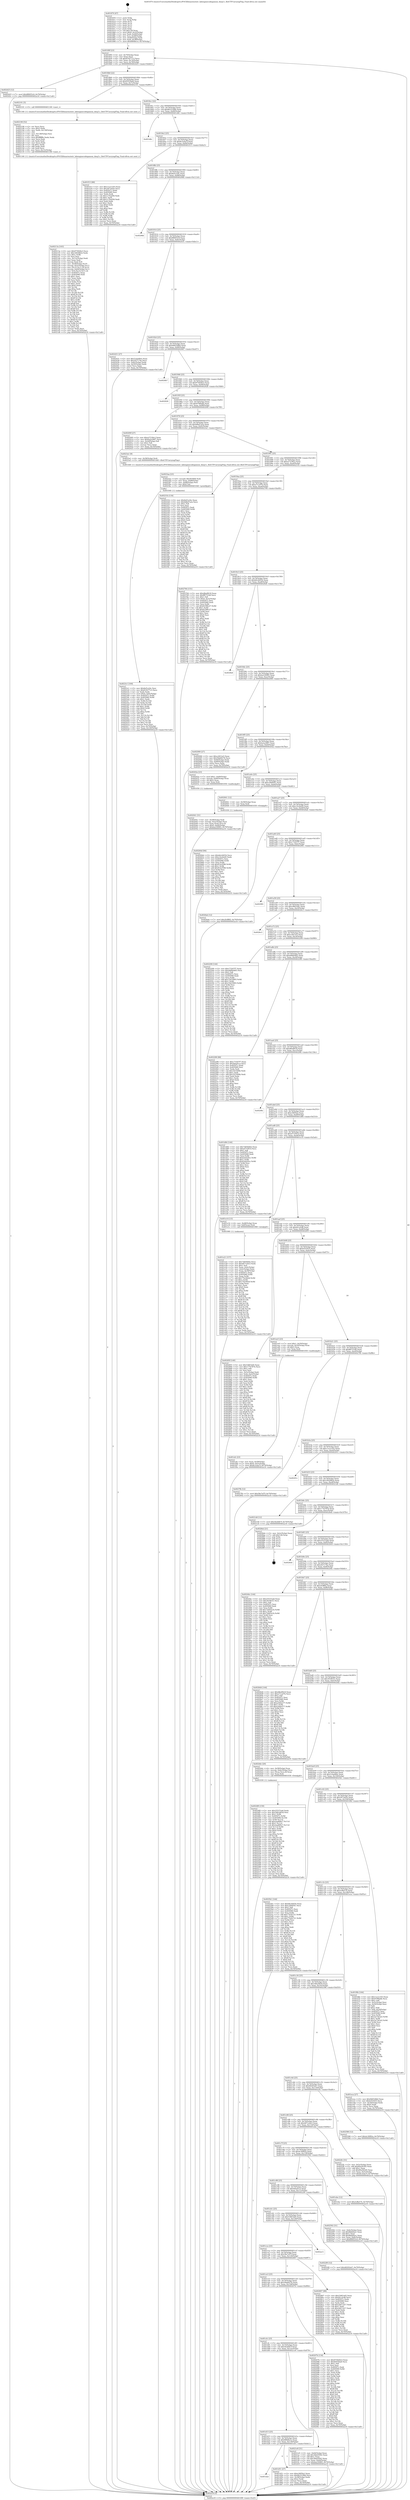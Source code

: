 digraph "0x401870" {
  label = "0x401870 (/mnt/c/Users/mathe/Desktop/tcc/POCII/binaries/extr_labenginecodegameai_dmq3.c_BotCTFCarryingFlag_Final-ollvm.out::main(0))"
  labelloc = "t"
  node[shape=record]

  Entry [label="",width=0.3,height=0.3,shape=circle,fillcolor=black,style=filled]
  "0x40189f" [label="{
     0x40189f [23]\l
     | [instrs]\l
     &nbsp;&nbsp;0x40189f \<+3\>: mov -0x70(%rbp),%eax\l
     &nbsp;&nbsp;0x4018a2 \<+2\>: mov %eax,%ecx\l
     &nbsp;&nbsp;0x4018a4 \<+6\>: sub $0x819277c3,%ecx\l
     &nbsp;&nbsp;0x4018aa \<+3\>: mov %eax,-0x74(%rbp)\l
     &nbsp;&nbsp;0x4018ad \<+3\>: mov %ecx,-0x78(%rbp)\l
     &nbsp;&nbsp;0x4018b0 \<+6\>: je 0000000000402425 \<main+0xbb5\>\l
  }"]
  "0x402425" [label="{
     0x402425 [12]\l
     | [instrs]\l
     &nbsp;&nbsp;0x402425 \<+7\>: movl $0x8f6955c9,-0x70(%rbp)\l
     &nbsp;&nbsp;0x40242c \<+5\>: jmp 0000000000402a18 \<main+0x11a8\>\l
  }"]
  "0x4018b6" [label="{
     0x4018b6 [22]\l
     | [instrs]\l
     &nbsp;&nbsp;0x4018b6 \<+5\>: jmp 00000000004018bb \<main+0x4b\>\l
     &nbsp;&nbsp;0x4018bb \<+3\>: mov -0x74(%rbp),%eax\l
     &nbsp;&nbsp;0x4018be \<+5\>: sub $0x85f35ba6,%eax\l
     &nbsp;&nbsp;0x4018c3 \<+3\>: mov %eax,-0x7c(%rbp)\l
     &nbsp;&nbsp;0x4018c6 \<+6\>: je 0000000000402101 \<main+0x891\>\l
  }"]
  Exit [label="",width=0.3,height=0.3,shape=circle,fillcolor=black,style=filled,peripheries=2]
  "0x402101" [label="{
     0x402101 [5]\l
     | [instrs]\l
     &nbsp;&nbsp;0x402101 \<+5\>: call 0000000000401160 \<next_i\>\l
     | [calls]\l
     &nbsp;&nbsp;0x401160 \{1\} (/mnt/c/Users/mathe/Desktop/tcc/POCII/binaries/extr_labenginecodegameai_dmq3.c_BotCTFCarryingFlag_Final-ollvm.out::next_i)\l
  }"]
  "0x4018cc" [label="{
     0x4018cc [22]\l
     | [instrs]\l
     &nbsp;&nbsp;0x4018cc \<+5\>: jmp 00000000004018d1 \<main+0x61\>\l
     &nbsp;&nbsp;0x4018d1 \<+3\>: mov -0x74(%rbp),%eax\l
     &nbsp;&nbsp;0x4018d4 \<+5\>: sub $0x8b3319b6,%eax\l
     &nbsp;&nbsp;0x4018d9 \<+3\>: mov %eax,-0x80(%rbp)\l
     &nbsp;&nbsp;0x4018dc \<+6\>: je 0000000000401d6c \<main+0x4fc\>\l
  }"]
  "0x40264d" [label="{
     0x40264d [94]\l
     | [instrs]\l
     &nbsp;&nbsp;0x40264d \<+5\>: mov $0xb6c44054,%ecx\l
     &nbsp;&nbsp;0x402652 \<+5\>: mov $0xc32c6e00,%edx\l
     &nbsp;&nbsp;0x402657 \<+7\>: mov 0x40507c,%esi\l
     &nbsp;&nbsp;0x40265e \<+8\>: mov 0x405080,%r8d\l
     &nbsp;&nbsp;0x402666 \<+3\>: mov %esi,%r9d\l
     &nbsp;&nbsp;0x402669 \<+7\>: sub $0x914cf586,%r9d\l
     &nbsp;&nbsp;0x402670 \<+4\>: sub $0x1,%r9d\l
     &nbsp;&nbsp;0x402674 \<+7\>: add $0x914cf586,%r9d\l
     &nbsp;&nbsp;0x40267b \<+4\>: imul %r9d,%esi\l
     &nbsp;&nbsp;0x40267f \<+3\>: and $0x1,%esi\l
     &nbsp;&nbsp;0x402682 \<+3\>: cmp $0x0,%esi\l
     &nbsp;&nbsp;0x402685 \<+4\>: sete %r10b\l
     &nbsp;&nbsp;0x402689 \<+4\>: cmp $0xa,%r8d\l
     &nbsp;&nbsp;0x40268d \<+4\>: setl %r11b\l
     &nbsp;&nbsp;0x402691 \<+3\>: mov %r10b,%bl\l
     &nbsp;&nbsp;0x402694 \<+3\>: and %r11b,%bl\l
     &nbsp;&nbsp;0x402697 \<+3\>: xor %r11b,%r10b\l
     &nbsp;&nbsp;0x40269a \<+3\>: or %r10b,%bl\l
     &nbsp;&nbsp;0x40269d \<+3\>: test $0x1,%bl\l
     &nbsp;&nbsp;0x4026a0 \<+3\>: cmovne %edx,%ecx\l
     &nbsp;&nbsp;0x4026a3 \<+3\>: mov %ecx,-0x70(%rbp)\l
     &nbsp;&nbsp;0x4026a6 \<+5\>: jmp 0000000000402a18 \<main+0x11a8\>\l
  }"]
  "0x401d6c" [label="{
     0x401d6c\l
  }", style=dashed]
  "0x4018e2" [label="{
     0x4018e2 [25]\l
     | [instrs]\l
     &nbsp;&nbsp;0x4018e2 \<+5\>: jmp 00000000004018e7 \<main+0x77\>\l
     &nbsp;&nbsp;0x4018e7 \<+3\>: mov -0x74(%rbp),%eax\l
     &nbsp;&nbsp;0x4018ea \<+5\>: sub $0x8c3cba7f,%eax\l
     &nbsp;&nbsp;0x4018ef \<+6\>: mov %eax,-0x84(%rbp)\l
     &nbsp;&nbsp;0x4018f5 \<+6\>: je 0000000000401f13 \<main+0x6a3\>\l
  }"]
  "0x4024f0" [label="{
     0x4024f0 [150]\l
     | [instrs]\l
     &nbsp;&nbsp;0x4024f0 \<+5\>: mov $0x25537ea6,%edx\l
     &nbsp;&nbsp;0x4024f5 \<+5\>: mov $0x3db2483d,%esi\l
     &nbsp;&nbsp;0x4024fa \<+3\>: mov $0x1,%r8b\l
     &nbsp;&nbsp;0x4024fd \<+8\>: mov 0x40507c,%r9d\l
     &nbsp;&nbsp;0x402505 \<+8\>: mov 0x405080,%r10d\l
     &nbsp;&nbsp;0x40250d \<+3\>: mov %r9d,%r11d\l
     &nbsp;&nbsp;0x402510 \<+7\>: add $0x2aa899c7,%r11d\l
     &nbsp;&nbsp;0x402517 \<+4\>: sub $0x1,%r11d\l
     &nbsp;&nbsp;0x40251b \<+7\>: sub $0x2aa899c7,%r11d\l
     &nbsp;&nbsp;0x402522 \<+4\>: imul %r11d,%r9d\l
     &nbsp;&nbsp;0x402526 \<+4\>: and $0x1,%r9d\l
     &nbsp;&nbsp;0x40252a \<+4\>: cmp $0x0,%r9d\l
     &nbsp;&nbsp;0x40252e \<+3\>: sete %bl\l
     &nbsp;&nbsp;0x402531 \<+4\>: cmp $0xa,%r10d\l
     &nbsp;&nbsp;0x402535 \<+4\>: setl %r14b\l
     &nbsp;&nbsp;0x402539 \<+3\>: mov %bl,%r15b\l
     &nbsp;&nbsp;0x40253c \<+4\>: xor $0xff,%r15b\l
     &nbsp;&nbsp;0x402540 \<+3\>: mov %r14b,%r12b\l
     &nbsp;&nbsp;0x402543 \<+4\>: xor $0xff,%r12b\l
     &nbsp;&nbsp;0x402547 \<+4\>: xor $0x1,%r8b\l
     &nbsp;&nbsp;0x40254b \<+3\>: mov %r15b,%r13b\l
     &nbsp;&nbsp;0x40254e \<+4\>: and $0xff,%r13b\l
     &nbsp;&nbsp;0x402552 \<+3\>: and %r8b,%bl\l
     &nbsp;&nbsp;0x402555 \<+3\>: mov %r12b,%al\l
     &nbsp;&nbsp;0x402558 \<+2\>: and $0xff,%al\l
     &nbsp;&nbsp;0x40255a \<+3\>: and %r8b,%r14b\l
     &nbsp;&nbsp;0x40255d \<+3\>: or %bl,%r13b\l
     &nbsp;&nbsp;0x402560 \<+3\>: or %r14b,%al\l
     &nbsp;&nbsp;0x402563 \<+3\>: xor %al,%r13b\l
     &nbsp;&nbsp;0x402566 \<+3\>: or %r12b,%r15b\l
     &nbsp;&nbsp;0x402569 \<+4\>: xor $0xff,%r15b\l
     &nbsp;&nbsp;0x40256d \<+4\>: or $0x1,%r8b\l
     &nbsp;&nbsp;0x402571 \<+3\>: and %r8b,%r15b\l
     &nbsp;&nbsp;0x402574 \<+3\>: or %r15b,%r13b\l
     &nbsp;&nbsp;0x402577 \<+4\>: test $0x1,%r13b\l
     &nbsp;&nbsp;0x40257b \<+3\>: cmovne %esi,%edx\l
     &nbsp;&nbsp;0x40257e \<+3\>: mov %edx,-0x70(%rbp)\l
     &nbsp;&nbsp;0x402581 \<+5\>: jmp 0000000000402a18 \<main+0x11a8\>\l
  }"]
  "0x401f13" [label="{
     0x401f13 [88]\l
     | [instrs]\l
     &nbsp;&nbsp;0x401f13 \<+5\>: mov $0x11e1e163,%eax\l
     &nbsp;&nbsp;0x401f18 \<+5\>: mov $0x3973af3e,%ecx\l
     &nbsp;&nbsp;0x401f1d \<+7\>: mov 0x40507c,%edx\l
     &nbsp;&nbsp;0x401f24 \<+7\>: mov 0x405080,%esi\l
     &nbsp;&nbsp;0x401f2b \<+2\>: mov %edx,%edi\l
     &nbsp;&nbsp;0x401f2d \<+6\>: sub $0x1c7bad56,%edi\l
     &nbsp;&nbsp;0x401f33 \<+3\>: sub $0x1,%edi\l
     &nbsp;&nbsp;0x401f36 \<+6\>: add $0x1c7bad56,%edi\l
     &nbsp;&nbsp;0x401f3c \<+3\>: imul %edi,%edx\l
     &nbsp;&nbsp;0x401f3f \<+3\>: and $0x1,%edx\l
     &nbsp;&nbsp;0x401f42 \<+3\>: cmp $0x0,%edx\l
     &nbsp;&nbsp;0x401f45 \<+4\>: sete %r8b\l
     &nbsp;&nbsp;0x401f49 \<+3\>: cmp $0xa,%esi\l
     &nbsp;&nbsp;0x401f4c \<+4\>: setl %r9b\l
     &nbsp;&nbsp;0x401f50 \<+3\>: mov %r8b,%r10b\l
     &nbsp;&nbsp;0x401f53 \<+3\>: and %r9b,%r10b\l
     &nbsp;&nbsp;0x401f56 \<+3\>: xor %r9b,%r8b\l
     &nbsp;&nbsp;0x401f59 \<+3\>: or %r8b,%r10b\l
     &nbsp;&nbsp;0x401f5c \<+4\>: test $0x1,%r10b\l
     &nbsp;&nbsp;0x401f60 \<+3\>: cmovne %ecx,%eax\l
     &nbsp;&nbsp;0x401f63 \<+3\>: mov %eax,-0x70(%rbp)\l
     &nbsp;&nbsp;0x401f66 \<+5\>: jmp 0000000000402a18 \<main+0x11a8\>\l
  }"]
  "0x4018fb" [label="{
     0x4018fb [25]\l
     | [instrs]\l
     &nbsp;&nbsp;0x4018fb \<+5\>: jmp 0000000000401900 \<main+0x90\>\l
     &nbsp;&nbsp;0x401900 \<+3\>: mov -0x74(%rbp),%eax\l
     &nbsp;&nbsp;0x401903 \<+5\>: sub $0x8ef1e24c,%eax\l
     &nbsp;&nbsp;0x401908 \<+6\>: mov %eax,-0x88(%rbp)\l
     &nbsp;&nbsp;0x40190e \<+6\>: je 000000000040298d \<main+0x111d\>\l
  }"]
  "0x4023c1" [label="{
     0x4023c1 [100]\l
     | [instrs]\l
     &nbsp;&nbsp;0x4023c1 \<+5\>: mov $0x8ef1e24c,%esi\l
     &nbsp;&nbsp;0x4023c6 \<+5\>: mov $0x819277c3,%ecx\l
     &nbsp;&nbsp;0x4023cb \<+2\>: xor %edx,%edx\l
     &nbsp;&nbsp;0x4023cd \<+7\>: movl $0x0,-0x6c(%rbp)\l
     &nbsp;&nbsp;0x4023d4 \<+8\>: mov 0x40507c,%r8d\l
     &nbsp;&nbsp;0x4023dc \<+8\>: mov 0x405080,%r9d\l
     &nbsp;&nbsp;0x4023e4 \<+3\>: sub $0x1,%edx\l
     &nbsp;&nbsp;0x4023e7 \<+3\>: mov %r8d,%r10d\l
     &nbsp;&nbsp;0x4023ea \<+3\>: add %edx,%r10d\l
     &nbsp;&nbsp;0x4023ed \<+4\>: imul %r10d,%r8d\l
     &nbsp;&nbsp;0x4023f1 \<+4\>: and $0x1,%r8d\l
     &nbsp;&nbsp;0x4023f5 \<+4\>: cmp $0x0,%r8d\l
     &nbsp;&nbsp;0x4023f9 \<+4\>: sete %r11b\l
     &nbsp;&nbsp;0x4023fd \<+4\>: cmp $0xa,%r9d\l
     &nbsp;&nbsp;0x402401 \<+3\>: setl %bl\l
     &nbsp;&nbsp;0x402404 \<+3\>: mov %r11b,%r14b\l
     &nbsp;&nbsp;0x402407 \<+3\>: and %bl,%r14b\l
     &nbsp;&nbsp;0x40240a \<+3\>: xor %bl,%r11b\l
     &nbsp;&nbsp;0x40240d \<+3\>: or %r11b,%r14b\l
     &nbsp;&nbsp;0x402410 \<+4\>: test $0x1,%r14b\l
     &nbsp;&nbsp;0x402414 \<+3\>: cmovne %ecx,%esi\l
     &nbsp;&nbsp;0x402417 \<+3\>: mov %esi,-0x70(%rbp)\l
     &nbsp;&nbsp;0x40241a \<+6\>: mov %eax,-0x140(%rbp)\l
     &nbsp;&nbsp;0x402420 \<+5\>: jmp 0000000000402a18 \<main+0x11a8\>\l
  }"]
  "0x40298d" [label="{
     0x40298d\l
  }", style=dashed]
  "0x401914" [label="{
     0x401914 [25]\l
     | [instrs]\l
     &nbsp;&nbsp;0x401914 \<+5\>: jmp 0000000000401919 \<main+0xa9\>\l
     &nbsp;&nbsp;0x401919 \<+3\>: mov -0x74(%rbp),%eax\l
     &nbsp;&nbsp;0x40191c \<+5\>: sub $0x8f6955c9,%eax\l
     &nbsp;&nbsp;0x401921 \<+6\>: mov %eax,-0x8c(%rbp)\l
     &nbsp;&nbsp;0x401927 \<+6\>: je 0000000000402431 \<main+0xbc1\>\l
  }"]
  "0x4023aa" [label="{
     0x4023aa [23]\l
     | [instrs]\l
     &nbsp;&nbsp;0x4023aa \<+10\>: movabs $0x4030b6,%rdi\l
     &nbsp;&nbsp;0x4023b4 \<+3\>: mov %eax,-0x68(%rbp)\l
     &nbsp;&nbsp;0x4023b7 \<+3\>: mov -0x68(%rbp),%esi\l
     &nbsp;&nbsp;0x4023ba \<+2\>: mov $0x0,%al\l
     &nbsp;&nbsp;0x4023bc \<+5\>: call 0000000000401040 \<printf@plt\>\l
     | [calls]\l
     &nbsp;&nbsp;0x401040 \{1\} (unknown)\l
  }"]
  "0x402431" [label="{
     0x402431 [27]\l
     | [instrs]\l
     &nbsp;&nbsp;0x402431 \<+5\>: mov $0x31dad9ee,%eax\l
     &nbsp;&nbsp;0x402436 \<+5\>: mov $0x2f27c74a,%ecx\l
     &nbsp;&nbsp;0x40243b \<+3\>: mov -0x6c(%rbp),%edx\l
     &nbsp;&nbsp;0x40243e \<+3\>: cmp -0x50(%rbp),%edx\l
     &nbsp;&nbsp;0x402441 \<+3\>: cmovl %ecx,%eax\l
     &nbsp;&nbsp;0x402444 \<+3\>: mov %eax,-0x70(%rbp)\l
     &nbsp;&nbsp;0x402447 \<+5\>: jmp 0000000000402a18 \<main+0x11a8\>\l
  }"]
  "0x40192d" [label="{
     0x40192d [25]\l
     | [instrs]\l
     &nbsp;&nbsp;0x40192d \<+5\>: jmp 0000000000401932 \<main+0xc2\>\l
     &nbsp;&nbsp;0x401932 \<+3\>: mov -0x74(%rbp),%eax\l
     &nbsp;&nbsp;0x401935 \<+5\>: sub $0x946528b0,%eax\l
     &nbsp;&nbsp;0x40193a \<+6\>: mov %eax,-0x90(%rbp)\l
     &nbsp;&nbsp;0x401940 \<+6\>: je 00000000004026b7 \<main+0xe47\>\l
  }"]
  "0x40213a" [label="{
     0x40213a [163]\l
     | [instrs]\l
     &nbsp;&nbsp;0x40213a \<+5\>: mov $0x975926e3,%ecx\l
     &nbsp;&nbsp;0x40213f \<+5\>: mov $0x160268cb,%edx\l
     &nbsp;&nbsp;0x402144 \<+3\>: mov $0x1,%r8b\l
     &nbsp;&nbsp;0x402147 \<+2\>: xor %esi,%esi\l
     &nbsp;&nbsp;0x402149 \<+6\>: mov -0x13c(%rbp),%edi\l
     &nbsp;&nbsp;0x40214f \<+3\>: imul %eax,%edi\l
     &nbsp;&nbsp;0x402152 \<+3\>: movslq %edi,%r9\l
     &nbsp;&nbsp;0x402155 \<+4\>: mov -0x58(%rbp),%r10\l
     &nbsp;&nbsp;0x402159 \<+4\>: movslq -0x5c(%rbp),%r11\l
     &nbsp;&nbsp;0x40215d \<+4\>: mov (%r10,%r11,8),%r10\l
     &nbsp;&nbsp;0x402161 \<+4\>: movslq -0x64(%rbp),%r11\l
     &nbsp;&nbsp;0x402165 \<+4\>: mov %r9,(%r10,%r11,8)\l
     &nbsp;&nbsp;0x402169 \<+7\>: mov 0x40507c,%eax\l
     &nbsp;&nbsp;0x402170 \<+7\>: mov 0x405080,%edi\l
     &nbsp;&nbsp;0x402177 \<+3\>: sub $0x1,%esi\l
     &nbsp;&nbsp;0x40217a \<+2\>: mov %eax,%ebx\l
     &nbsp;&nbsp;0x40217c \<+2\>: add %esi,%ebx\l
     &nbsp;&nbsp;0x40217e \<+3\>: imul %ebx,%eax\l
     &nbsp;&nbsp;0x402181 \<+3\>: and $0x1,%eax\l
     &nbsp;&nbsp;0x402184 \<+3\>: cmp $0x0,%eax\l
     &nbsp;&nbsp;0x402187 \<+4\>: sete %r14b\l
     &nbsp;&nbsp;0x40218b \<+3\>: cmp $0xa,%edi\l
     &nbsp;&nbsp;0x40218e \<+4\>: setl %r15b\l
     &nbsp;&nbsp;0x402192 \<+3\>: mov %r14b,%r12b\l
     &nbsp;&nbsp;0x402195 \<+4\>: xor $0xff,%r12b\l
     &nbsp;&nbsp;0x402199 \<+3\>: mov %r15b,%r13b\l
     &nbsp;&nbsp;0x40219c \<+4\>: xor $0xff,%r13b\l
     &nbsp;&nbsp;0x4021a0 \<+4\>: xor $0x1,%r8b\l
     &nbsp;&nbsp;0x4021a4 \<+3\>: mov %r12b,%al\l
     &nbsp;&nbsp;0x4021a7 \<+2\>: and $0xff,%al\l
     &nbsp;&nbsp;0x4021a9 \<+3\>: and %r8b,%r14b\l
     &nbsp;&nbsp;0x4021ac \<+3\>: mov %r13b,%sil\l
     &nbsp;&nbsp;0x4021af \<+4\>: and $0xff,%sil\l
     &nbsp;&nbsp;0x4021b3 \<+3\>: and %r8b,%r15b\l
     &nbsp;&nbsp;0x4021b6 \<+3\>: or %r14b,%al\l
     &nbsp;&nbsp;0x4021b9 \<+3\>: or %r15b,%sil\l
     &nbsp;&nbsp;0x4021bc \<+3\>: xor %sil,%al\l
     &nbsp;&nbsp;0x4021bf \<+3\>: or %r13b,%r12b\l
     &nbsp;&nbsp;0x4021c2 \<+4\>: xor $0xff,%r12b\l
     &nbsp;&nbsp;0x4021c6 \<+4\>: or $0x1,%r8b\l
     &nbsp;&nbsp;0x4021ca \<+3\>: and %r8b,%r12b\l
     &nbsp;&nbsp;0x4021cd \<+3\>: or %r12b,%al\l
     &nbsp;&nbsp;0x4021d0 \<+2\>: test $0x1,%al\l
     &nbsp;&nbsp;0x4021d2 \<+3\>: cmovne %edx,%ecx\l
     &nbsp;&nbsp;0x4021d5 \<+3\>: mov %ecx,-0x70(%rbp)\l
     &nbsp;&nbsp;0x4021d8 \<+5\>: jmp 0000000000402a18 \<main+0x11a8\>\l
  }"]
  "0x4026b7" [label="{
     0x4026b7\l
  }", style=dashed]
  "0x401946" [label="{
     0x401946 [25]\l
     | [instrs]\l
     &nbsp;&nbsp;0x401946 \<+5\>: jmp 000000000040194b \<main+0xdb\>\l
     &nbsp;&nbsp;0x40194b \<+3\>: mov -0x74(%rbp),%eax\l
     &nbsp;&nbsp;0x40194e \<+5\>: sub $0x975926e3,%eax\l
     &nbsp;&nbsp;0x401953 \<+6\>: mov %eax,-0x94(%rbp)\l
     &nbsp;&nbsp;0x401959 \<+6\>: je 0000000000402928 \<main+0x10b8\>\l
  }"]
  "0x402106" [label="{
     0x402106 [52]\l
     | [instrs]\l
     &nbsp;&nbsp;0x402106 \<+2\>: xor %ecx,%ecx\l
     &nbsp;&nbsp;0x402108 \<+5\>: mov $0x2,%edx\l
     &nbsp;&nbsp;0x40210d \<+6\>: mov %edx,-0x138(%rbp)\l
     &nbsp;&nbsp;0x402113 \<+1\>: cltd\l
     &nbsp;&nbsp;0x402114 \<+6\>: mov -0x138(%rbp),%esi\l
     &nbsp;&nbsp;0x40211a \<+2\>: idiv %esi\l
     &nbsp;&nbsp;0x40211c \<+6\>: imul $0xfffffffe,%edx,%edx\l
     &nbsp;&nbsp;0x402122 \<+2\>: mov %ecx,%edi\l
     &nbsp;&nbsp;0x402124 \<+2\>: sub %edx,%edi\l
     &nbsp;&nbsp;0x402126 \<+2\>: mov %ecx,%edx\l
     &nbsp;&nbsp;0x402128 \<+3\>: sub $0x1,%edx\l
     &nbsp;&nbsp;0x40212b \<+2\>: add %edx,%edi\l
     &nbsp;&nbsp;0x40212d \<+2\>: sub %edi,%ecx\l
     &nbsp;&nbsp;0x40212f \<+6\>: mov %ecx,-0x13c(%rbp)\l
     &nbsp;&nbsp;0x402135 \<+5\>: call 0000000000401160 \<next_i\>\l
     | [calls]\l
     &nbsp;&nbsp;0x401160 \{1\} (/mnt/c/Users/mathe/Desktop/tcc/POCII/binaries/extr_labenginecodegameai_dmq3.c_BotCTFCarryingFlag_Final-ollvm.out::next_i)\l
  }"]
  "0x402928" [label="{
     0x402928\l
  }", style=dashed]
  "0x40195f" [label="{
     0x40195f [25]\l
     | [instrs]\l
     &nbsp;&nbsp;0x40195f \<+5\>: jmp 0000000000401964 \<main+0xf4\>\l
     &nbsp;&nbsp;0x401964 \<+3\>: mov -0x74(%rbp),%eax\l
     &nbsp;&nbsp;0x401967 \<+5\>: sub $0x97f9fadb,%eax\l
     &nbsp;&nbsp;0x40196c \<+6\>: mov %eax,-0x98(%rbp)\l
     &nbsp;&nbsp;0x401972 \<+6\>: je 000000000040200f \<main+0x79f\>\l
  }"]
  "0x402041" [label="{
     0x402041 [31]\l
     | [instrs]\l
     &nbsp;&nbsp;0x402041 \<+4\>: mov -0x58(%rbp),%rdi\l
     &nbsp;&nbsp;0x402045 \<+4\>: movslq -0x5c(%rbp),%rcx\l
     &nbsp;&nbsp;0x402049 \<+4\>: mov %rax,(%rdi,%rcx,8)\l
     &nbsp;&nbsp;0x40204d \<+7\>: movl $0x0,-0x64(%rbp)\l
     &nbsp;&nbsp;0x402054 \<+7\>: movl $0xba230985,-0x70(%rbp)\l
     &nbsp;&nbsp;0x40205b \<+5\>: jmp 0000000000402a18 \<main+0x11a8\>\l
  }"]
  "0x40200f" [label="{
     0x40200f [27]\l
     | [instrs]\l
     &nbsp;&nbsp;0x40200f \<+5\>: mov $0xa27236c2,%eax\l
     &nbsp;&nbsp;0x402014 \<+5\>: mov $0xba2a3667,%ecx\l
     &nbsp;&nbsp;0x402019 \<+3\>: mov -0x2d(%rbp),%dl\l
     &nbsp;&nbsp;0x40201c \<+3\>: test $0x1,%dl\l
     &nbsp;&nbsp;0x40201f \<+3\>: cmovne %ecx,%eax\l
     &nbsp;&nbsp;0x402022 \<+3\>: mov %eax,-0x70(%rbp)\l
     &nbsp;&nbsp;0x402025 \<+5\>: jmp 0000000000402a18 \<main+0x11a8\>\l
  }"]
  "0x401978" [label="{
     0x401978 [25]\l
     | [instrs]\l
     &nbsp;&nbsp;0x401978 \<+5\>: jmp 000000000040197d \<main+0x10d\>\l
     &nbsp;&nbsp;0x40197d \<+3\>: mov -0x74(%rbp),%eax\l
     &nbsp;&nbsp;0x401980 \<+5\>: sub $0x9dbd7a2a,%eax\l
     &nbsp;&nbsp;0x401985 \<+6\>: mov %eax,-0x9c(%rbp)\l
     &nbsp;&nbsp;0x40198b \<+6\>: je 00000000004023a1 \<main+0xb31\>\l
  }"]
  "0x401efc" [label="{
     0x401efc [23]\l
     | [instrs]\l
     &nbsp;&nbsp;0x401efc \<+4\>: mov %rax,-0x58(%rbp)\l
     &nbsp;&nbsp;0x401f00 \<+7\>: movl $0x0,-0x5c(%rbp)\l
     &nbsp;&nbsp;0x401f07 \<+7\>: movl $0x8c3cba7f,-0x70(%rbp)\l
     &nbsp;&nbsp;0x401f0e \<+5\>: jmp 0000000000402a18 \<main+0x11a8\>\l
  }"]
  "0x4023a1" [label="{
     0x4023a1 [9]\l
     | [instrs]\l
     &nbsp;&nbsp;0x4023a1 \<+4\>: mov -0x58(%rbp),%rdi\l
     &nbsp;&nbsp;0x4023a5 \<+5\>: call 0000000000401440 \<BotCTFCarryingFlag\>\l
     | [calls]\l
     &nbsp;&nbsp;0x401440 \{1\} (/mnt/c/Users/mathe/Desktop/tcc/POCII/binaries/extr_labenginecodegameai_dmq3.c_BotCTFCarryingFlag_Final-ollvm.out::BotCTFCarryingFlag)\l
  }"]
  "0x401991" [label="{
     0x401991 [25]\l
     | [instrs]\l
     &nbsp;&nbsp;0x401991 \<+5\>: jmp 0000000000401996 \<main+0x126\>\l
     &nbsp;&nbsp;0x401996 \<+3\>: mov -0x74(%rbp),%eax\l
     &nbsp;&nbsp;0x401999 \<+5\>: sub $0xa27236c2,%eax\l
     &nbsp;&nbsp;0x40199e \<+6\>: mov %eax,-0xa0(%rbp)\l
     &nbsp;&nbsp;0x4019a4 \<+6\>: je 000000000040231b \<main+0xaab\>\l
  }"]
  "0x401e21" [label="{
     0x401e21 [157]\l
     | [instrs]\l
     &nbsp;&nbsp;0x401e21 \<+5\>: mov $0x7d05b8d2,%ecx\l
     &nbsp;&nbsp;0x401e26 \<+5\>: mov $0x4871e0e3,%edx\l
     &nbsp;&nbsp;0x401e2b \<+3\>: mov $0x1,%sil\l
     &nbsp;&nbsp;0x401e2e \<+3\>: mov %eax,-0x4c(%rbp)\l
     &nbsp;&nbsp;0x401e31 \<+3\>: mov -0x4c(%rbp),%eax\l
     &nbsp;&nbsp;0x401e34 \<+3\>: mov %eax,-0x34(%rbp)\l
     &nbsp;&nbsp;0x401e37 \<+7\>: mov 0x40507c,%eax\l
     &nbsp;&nbsp;0x401e3e \<+8\>: mov 0x405080,%r8d\l
     &nbsp;&nbsp;0x401e46 \<+3\>: mov %eax,%r9d\l
     &nbsp;&nbsp;0x401e49 \<+7\>: add $0x77bc9d2d,%r9d\l
     &nbsp;&nbsp;0x401e50 \<+4\>: sub $0x1,%r9d\l
     &nbsp;&nbsp;0x401e54 \<+7\>: sub $0x77bc9d2d,%r9d\l
     &nbsp;&nbsp;0x401e5b \<+4\>: imul %r9d,%eax\l
     &nbsp;&nbsp;0x401e5f \<+3\>: and $0x1,%eax\l
     &nbsp;&nbsp;0x401e62 \<+3\>: cmp $0x0,%eax\l
     &nbsp;&nbsp;0x401e65 \<+4\>: sete %r10b\l
     &nbsp;&nbsp;0x401e69 \<+4\>: cmp $0xa,%r8d\l
     &nbsp;&nbsp;0x401e6d \<+4\>: setl %r11b\l
     &nbsp;&nbsp;0x401e71 \<+3\>: mov %r10b,%bl\l
     &nbsp;&nbsp;0x401e74 \<+3\>: xor $0xff,%bl\l
     &nbsp;&nbsp;0x401e77 \<+3\>: mov %r11b,%r14b\l
     &nbsp;&nbsp;0x401e7a \<+4\>: xor $0xff,%r14b\l
     &nbsp;&nbsp;0x401e7e \<+4\>: xor $0x1,%sil\l
     &nbsp;&nbsp;0x401e82 \<+3\>: mov %bl,%r15b\l
     &nbsp;&nbsp;0x401e85 \<+4\>: and $0xff,%r15b\l
     &nbsp;&nbsp;0x401e89 \<+3\>: and %sil,%r10b\l
     &nbsp;&nbsp;0x401e8c \<+3\>: mov %r14b,%r12b\l
     &nbsp;&nbsp;0x401e8f \<+4\>: and $0xff,%r12b\l
     &nbsp;&nbsp;0x401e93 \<+3\>: and %sil,%r11b\l
     &nbsp;&nbsp;0x401e96 \<+3\>: or %r10b,%r15b\l
     &nbsp;&nbsp;0x401e99 \<+3\>: or %r11b,%r12b\l
     &nbsp;&nbsp;0x401e9c \<+3\>: xor %r12b,%r15b\l
     &nbsp;&nbsp;0x401e9f \<+3\>: or %r14b,%bl\l
     &nbsp;&nbsp;0x401ea2 \<+3\>: xor $0xff,%bl\l
     &nbsp;&nbsp;0x401ea5 \<+4\>: or $0x1,%sil\l
     &nbsp;&nbsp;0x401ea9 \<+3\>: and %sil,%bl\l
     &nbsp;&nbsp;0x401eac \<+3\>: or %bl,%r15b\l
     &nbsp;&nbsp;0x401eaf \<+4\>: test $0x1,%r15b\l
     &nbsp;&nbsp;0x401eb3 \<+3\>: cmovne %edx,%ecx\l
     &nbsp;&nbsp;0x401eb6 \<+3\>: mov %ecx,-0x70(%rbp)\l
     &nbsp;&nbsp;0x401eb9 \<+5\>: jmp 0000000000402a18 \<main+0x11a8\>\l
  }"]
  "0x40231b" [label="{
     0x40231b [134]\l
     | [instrs]\l
     &nbsp;&nbsp;0x40231b \<+5\>: mov $0x8ef1e24c,%eax\l
     &nbsp;&nbsp;0x402320 \<+5\>: mov $0x9dbd7a2a,%ecx\l
     &nbsp;&nbsp;0x402325 \<+2\>: mov $0x1,%dl\l
     &nbsp;&nbsp;0x402327 \<+2\>: xor %esi,%esi\l
     &nbsp;&nbsp;0x402329 \<+7\>: mov 0x40507c,%edi\l
     &nbsp;&nbsp;0x402330 \<+8\>: mov 0x405080,%r8d\l
     &nbsp;&nbsp;0x402338 \<+3\>: sub $0x1,%esi\l
     &nbsp;&nbsp;0x40233b \<+3\>: mov %edi,%r9d\l
     &nbsp;&nbsp;0x40233e \<+3\>: add %esi,%r9d\l
     &nbsp;&nbsp;0x402341 \<+4\>: imul %r9d,%edi\l
     &nbsp;&nbsp;0x402345 \<+3\>: and $0x1,%edi\l
     &nbsp;&nbsp;0x402348 \<+3\>: cmp $0x0,%edi\l
     &nbsp;&nbsp;0x40234b \<+4\>: sete %r10b\l
     &nbsp;&nbsp;0x40234f \<+4\>: cmp $0xa,%r8d\l
     &nbsp;&nbsp;0x402353 \<+4\>: setl %r11b\l
     &nbsp;&nbsp;0x402357 \<+3\>: mov %r10b,%bl\l
     &nbsp;&nbsp;0x40235a \<+3\>: xor $0xff,%bl\l
     &nbsp;&nbsp;0x40235d \<+3\>: mov %r11b,%r14b\l
     &nbsp;&nbsp;0x402360 \<+4\>: xor $0xff,%r14b\l
     &nbsp;&nbsp;0x402364 \<+3\>: xor $0x1,%dl\l
     &nbsp;&nbsp;0x402367 \<+3\>: mov %bl,%r15b\l
     &nbsp;&nbsp;0x40236a \<+4\>: and $0xff,%r15b\l
     &nbsp;&nbsp;0x40236e \<+3\>: and %dl,%r10b\l
     &nbsp;&nbsp;0x402371 \<+3\>: mov %r14b,%r12b\l
     &nbsp;&nbsp;0x402374 \<+4\>: and $0xff,%r12b\l
     &nbsp;&nbsp;0x402378 \<+3\>: and %dl,%r11b\l
     &nbsp;&nbsp;0x40237b \<+3\>: or %r10b,%r15b\l
     &nbsp;&nbsp;0x40237e \<+3\>: or %r11b,%r12b\l
     &nbsp;&nbsp;0x402381 \<+3\>: xor %r12b,%r15b\l
     &nbsp;&nbsp;0x402384 \<+3\>: or %r14b,%bl\l
     &nbsp;&nbsp;0x402387 \<+3\>: xor $0xff,%bl\l
     &nbsp;&nbsp;0x40238a \<+3\>: or $0x1,%dl\l
     &nbsp;&nbsp;0x40238d \<+2\>: and %dl,%bl\l
     &nbsp;&nbsp;0x40238f \<+3\>: or %bl,%r15b\l
     &nbsp;&nbsp;0x402392 \<+4\>: test $0x1,%r15b\l
     &nbsp;&nbsp;0x402396 \<+3\>: cmovne %ecx,%eax\l
     &nbsp;&nbsp;0x402399 \<+3\>: mov %eax,-0x70(%rbp)\l
     &nbsp;&nbsp;0x40239c \<+5\>: jmp 0000000000402a18 \<main+0x11a8\>\l
  }"]
  "0x4019aa" [label="{
     0x4019aa [25]\l
     | [instrs]\l
     &nbsp;&nbsp;0x4019aa \<+5\>: jmp 00000000004019af \<main+0x13f\>\l
     &nbsp;&nbsp;0x4019af \<+3\>: mov -0x74(%rbp),%eax\l
     &nbsp;&nbsp;0x4019b2 \<+5\>: sub $0xa71cef7b,%eax\l
     &nbsp;&nbsp;0x4019b7 \<+6\>: mov %eax,-0xa4(%rbp)\l
     &nbsp;&nbsp;0x4019bd \<+6\>: je 0000000000402764 \<main+0xef4\>\l
  }"]
  "0x401870" [label="{
     0x401870 [47]\l
     | [instrs]\l
     &nbsp;&nbsp;0x401870 \<+1\>: push %rbp\l
     &nbsp;&nbsp;0x401871 \<+3\>: mov %rsp,%rbp\l
     &nbsp;&nbsp;0x401874 \<+2\>: push %r15\l
     &nbsp;&nbsp;0x401876 \<+2\>: push %r14\l
     &nbsp;&nbsp;0x401878 \<+2\>: push %r13\l
     &nbsp;&nbsp;0x40187a \<+2\>: push %r12\l
     &nbsp;&nbsp;0x40187c \<+1\>: push %rbx\l
     &nbsp;&nbsp;0x40187d \<+7\>: sub $0x128,%rsp\l
     &nbsp;&nbsp;0x401884 \<+7\>: movl $0x0,-0x3c(%rbp)\l
     &nbsp;&nbsp;0x40188b \<+3\>: mov %edi,-0x40(%rbp)\l
     &nbsp;&nbsp;0x40188e \<+4\>: mov %rsi,-0x48(%rbp)\l
     &nbsp;&nbsp;0x401892 \<+3\>: mov -0x40(%rbp),%edi\l
     &nbsp;&nbsp;0x401895 \<+3\>: mov %edi,-0x38(%rbp)\l
     &nbsp;&nbsp;0x401898 \<+7\>: movl $0x6f848e1e,-0x70(%rbp)\l
  }"]
  "0x402764" [label="{
     0x402764 [151]\l
     | [instrs]\l
     &nbsp;&nbsp;0x402764 \<+5\>: mov $0xd8edf418,%eax\l
     &nbsp;&nbsp;0x402769 \<+5\>: mov $0xff0751b8,%ecx\l
     &nbsp;&nbsp;0x40276e \<+2\>: mov $0x1,%dl\l
     &nbsp;&nbsp;0x402770 \<+7\>: movl $0x0,-0x3c(%rbp)\l
     &nbsp;&nbsp;0x402777 \<+7\>: mov 0x40507c,%esi\l
     &nbsp;&nbsp;0x40277e \<+7\>: mov 0x405080,%edi\l
     &nbsp;&nbsp;0x402785 \<+3\>: mov %esi,%r8d\l
     &nbsp;&nbsp;0x402788 \<+7\>: sub $0x62396c27,%r8d\l
     &nbsp;&nbsp;0x40278f \<+4\>: sub $0x1,%r8d\l
     &nbsp;&nbsp;0x402793 \<+7\>: add $0x62396c27,%r8d\l
     &nbsp;&nbsp;0x40279a \<+4\>: imul %r8d,%esi\l
     &nbsp;&nbsp;0x40279e \<+3\>: and $0x1,%esi\l
     &nbsp;&nbsp;0x4027a1 \<+3\>: cmp $0x0,%esi\l
     &nbsp;&nbsp;0x4027a4 \<+4\>: sete %r9b\l
     &nbsp;&nbsp;0x4027a8 \<+3\>: cmp $0xa,%edi\l
     &nbsp;&nbsp;0x4027ab \<+4\>: setl %r10b\l
     &nbsp;&nbsp;0x4027af \<+3\>: mov %r9b,%r11b\l
     &nbsp;&nbsp;0x4027b2 \<+4\>: xor $0xff,%r11b\l
     &nbsp;&nbsp;0x4027b6 \<+3\>: mov %r10b,%bl\l
     &nbsp;&nbsp;0x4027b9 \<+3\>: xor $0xff,%bl\l
     &nbsp;&nbsp;0x4027bc \<+3\>: xor $0x1,%dl\l
     &nbsp;&nbsp;0x4027bf \<+3\>: mov %r11b,%r14b\l
     &nbsp;&nbsp;0x4027c2 \<+4\>: and $0xff,%r14b\l
     &nbsp;&nbsp;0x4027c6 \<+3\>: and %dl,%r9b\l
     &nbsp;&nbsp;0x4027c9 \<+3\>: mov %bl,%r15b\l
     &nbsp;&nbsp;0x4027cc \<+4\>: and $0xff,%r15b\l
     &nbsp;&nbsp;0x4027d0 \<+3\>: and %dl,%r10b\l
     &nbsp;&nbsp;0x4027d3 \<+3\>: or %r9b,%r14b\l
     &nbsp;&nbsp;0x4027d6 \<+3\>: or %r10b,%r15b\l
     &nbsp;&nbsp;0x4027d9 \<+3\>: xor %r15b,%r14b\l
     &nbsp;&nbsp;0x4027dc \<+3\>: or %bl,%r11b\l
     &nbsp;&nbsp;0x4027df \<+4\>: xor $0xff,%r11b\l
     &nbsp;&nbsp;0x4027e3 \<+3\>: or $0x1,%dl\l
     &nbsp;&nbsp;0x4027e6 \<+3\>: and %dl,%r11b\l
     &nbsp;&nbsp;0x4027e9 \<+3\>: or %r11b,%r14b\l
     &nbsp;&nbsp;0x4027ec \<+4\>: test $0x1,%r14b\l
     &nbsp;&nbsp;0x4027f0 \<+3\>: cmovne %ecx,%eax\l
     &nbsp;&nbsp;0x4027f3 \<+3\>: mov %eax,-0x70(%rbp)\l
     &nbsp;&nbsp;0x4027f6 \<+5\>: jmp 0000000000402a18 \<main+0x11a8\>\l
  }"]
  "0x4019c3" [label="{
     0x4019c3 [25]\l
     | [instrs]\l
     &nbsp;&nbsp;0x4019c3 \<+5\>: jmp 00000000004019c8 \<main+0x158\>\l
     &nbsp;&nbsp;0x4019c8 \<+3\>: mov -0x74(%rbp),%eax\l
     &nbsp;&nbsp;0x4019cb \<+5\>: sub $0xb6c44054,%eax\l
     &nbsp;&nbsp;0x4019d0 \<+6\>: mov %eax,-0xa8(%rbp)\l
     &nbsp;&nbsp;0x4019d6 \<+6\>: je 00000000004029e6 \<main+0x1176\>\l
  }"]
  "0x402a18" [label="{
     0x402a18 [5]\l
     | [instrs]\l
     &nbsp;&nbsp;0x402a18 \<+5\>: jmp 000000000040189f \<main+0x2f\>\l
  }"]
  "0x4029e6" [label="{
     0x4029e6\l
  }", style=dashed]
  "0x4019dc" [label="{
     0x4019dc [25]\l
     | [instrs]\l
     &nbsp;&nbsp;0x4019dc \<+5\>: jmp 00000000004019e1 \<main+0x171\>\l
     &nbsp;&nbsp;0x4019e1 \<+3\>: mov -0x74(%rbp),%eax\l
     &nbsp;&nbsp;0x4019e4 \<+5\>: sub $0xba230985,%eax\l
     &nbsp;&nbsp;0x4019e9 \<+6\>: mov %eax,-0xac(%rbp)\l
     &nbsp;&nbsp;0x4019ef \<+6\>: je 0000000000402060 \<main+0x7f0\>\l
  }"]
  "0x401d2e" [label="{
     0x401d2e\l
  }", style=dashed]
  "0x402060" [label="{
     0x402060 [27]\l
     | [instrs]\l
     &nbsp;&nbsp;0x402060 \<+5\>: mov $0xccfd12e5,%eax\l
     &nbsp;&nbsp;0x402065 \<+5\>: mov $0x59ab6276,%ecx\l
     &nbsp;&nbsp;0x40206a \<+3\>: mov -0x64(%rbp),%edx\l
     &nbsp;&nbsp;0x40206d \<+3\>: cmp -0x60(%rbp),%edx\l
     &nbsp;&nbsp;0x402070 \<+3\>: cmovl %ecx,%eax\l
     &nbsp;&nbsp;0x402073 \<+3\>: mov %eax,-0x70(%rbp)\l
     &nbsp;&nbsp;0x402076 \<+5\>: jmp 0000000000402a18 \<main+0x11a8\>\l
  }"]
  "0x4019f5" [label="{
     0x4019f5 [25]\l
     | [instrs]\l
     &nbsp;&nbsp;0x4019f5 \<+5\>: jmp 00000000004019fa \<main+0x18a\>\l
     &nbsp;&nbsp;0x4019fa \<+3\>: mov -0x74(%rbp),%eax\l
     &nbsp;&nbsp;0x4019fd \<+5\>: sub $0xba2a3667,%eax\l
     &nbsp;&nbsp;0x401a02 \<+6\>: mov %eax,-0xb0(%rbp)\l
     &nbsp;&nbsp;0x401a08 \<+6\>: je 000000000040202a \<main+0x7ba\>\l
  }"]
  "0x401d51" [label="{
     0x401d51 [27]\l
     | [instrs]\l
     &nbsp;&nbsp;0x401d51 \<+5\>: mov $0xe36f5fa2,%eax\l
     &nbsp;&nbsp;0x401d56 \<+5\>: mov $0x8b3319b6,%ecx\l
     &nbsp;&nbsp;0x401d5b \<+3\>: mov -0x38(%rbp),%edx\l
     &nbsp;&nbsp;0x401d5e \<+3\>: cmp $0x2,%edx\l
     &nbsp;&nbsp;0x401d61 \<+3\>: cmovne %ecx,%eax\l
     &nbsp;&nbsp;0x401d64 \<+3\>: mov %eax,-0x70(%rbp)\l
     &nbsp;&nbsp;0x401d67 \<+5\>: jmp 0000000000402a18 \<main+0x11a8\>\l
  }"]
  "0x40202a" [label="{
     0x40202a [23]\l
     | [instrs]\l
     &nbsp;&nbsp;0x40202a \<+7\>: movl $0x1,-0x60(%rbp)\l
     &nbsp;&nbsp;0x402031 \<+4\>: movslq -0x60(%rbp),%rax\l
     &nbsp;&nbsp;0x402035 \<+4\>: shl $0x3,%rax\l
     &nbsp;&nbsp;0x402039 \<+3\>: mov %rax,%rdi\l
     &nbsp;&nbsp;0x40203c \<+5\>: call 0000000000401050 \<malloc@plt\>\l
     | [calls]\l
     &nbsp;&nbsp;0x401050 \{1\} (unknown)\l
  }"]
  "0x401a0e" [label="{
     0x401a0e [25]\l
     | [instrs]\l
     &nbsp;&nbsp;0x401a0e \<+5\>: jmp 0000000000401a13 \<main+0x1a3\>\l
     &nbsp;&nbsp;0x401a13 \<+3\>: mov -0x74(%rbp),%eax\l
     &nbsp;&nbsp;0x401a16 \<+5\>: sub $0xc28495f1,%eax\l
     &nbsp;&nbsp;0x401a1b \<+6\>: mov %eax,-0xb4(%rbp)\l
     &nbsp;&nbsp;0x401a21 \<+6\>: je 0000000000402641 \<main+0xdd1\>\l
  }"]
  "0x401d15" [label="{
     0x401d15 [25]\l
     | [instrs]\l
     &nbsp;&nbsp;0x401d15 \<+5\>: jmp 0000000000401d1a \<main+0x4aa\>\l
     &nbsp;&nbsp;0x401d1a \<+3\>: mov -0x74(%rbp),%eax\l
     &nbsp;&nbsp;0x401d1d \<+5\>: sub $0x6f848e1e,%eax\l
     &nbsp;&nbsp;0x401d22 \<+6\>: mov %eax,-0x130(%rbp)\l
     &nbsp;&nbsp;0x401d28 \<+6\>: je 0000000000401d51 \<main+0x4e1\>\l
  }"]
  "0x402641" [label="{
     0x402641 [12]\l
     | [instrs]\l
     &nbsp;&nbsp;0x402641 \<+4\>: mov -0x58(%rbp),%rax\l
     &nbsp;&nbsp;0x402645 \<+3\>: mov %rax,%rdi\l
     &nbsp;&nbsp;0x402648 \<+5\>: call 0000000000401030 \<free@plt\>\l
     | [calls]\l
     &nbsp;&nbsp;0x401030 \{1\} (unknown)\l
  }"]
  "0x401a27" [label="{
     0x401a27 [25]\l
     | [instrs]\l
     &nbsp;&nbsp;0x401a27 \<+5\>: jmp 0000000000401a2c \<main+0x1bc\>\l
     &nbsp;&nbsp;0x401a2c \<+3\>: mov -0x74(%rbp),%eax\l
     &nbsp;&nbsp;0x401a2f \<+5\>: sub $0xc32c6e00,%eax\l
     &nbsp;&nbsp;0x401a34 \<+6\>: mov %eax,-0xb8(%rbp)\l
     &nbsp;&nbsp;0x401a3a \<+6\>: je 00000000004026ab \<main+0xe3b\>\l
  }"]
  "0x4021e9" [label="{
     0x4021e9 [31]\l
     | [instrs]\l
     &nbsp;&nbsp;0x4021e9 \<+3\>: mov -0x64(%rbp),%eax\l
     &nbsp;&nbsp;0x4021ec \<+5\>: add $0x3bbd3042,%eax\l
     &nbsp;&nbsp;0x4021f1 \<+3\>: add $0x1,%eax\l
     &nbsp;&nbsp;0x4021f4 \<+5\>: sub $0x3bbd3042,%eax\l
     &nbsp;&nbsp;0x4021f9 \<+3\>: mov %eax,-0x64(%rbp)\l
     &nbsp;&nbsp;0x4021fc \<+7\>: movl $0xba230985,-0x70(%rbp)\l
     &nbsp;&nbsp;0x402203 \<+5\>: jmp 0000000000402a18 \<main+0x11a8\>\l
  }"]
  "0x4026ab" [label="{
     0x4026ab [12]\l
     | [instrs]\l
     &nbsp;&nbsp;0x4026ab \<+7\>: movl $0x2fcff8f2,-0x70(%rbp)\l
     &nbsp;&nbsp;0x4026b2 \<+5\>: jmp 0000000000402a18 \<main+0x11a8\>\l
  }"]
  "0x401a40" [label="{
     0x401a40 [25]\l
     | [instrs]\l
     &nbsp;&nbsp;0x401a40 \<+5\>: jmp 0000000000401a45 \<main+0x1d5\>\l
     &nbsp;&nbsp;0x401a45 \<+3\>: mov -0x74(%rbp),%eax\l
     &nbsp;&nbsp;0x401a48 \<+5\>: sub $0xc73207f7,%eax\l
     &nbsp;&nbsp;0x401a4d \<+6\>: mov %eax,-0xbc(%rbp)\l
     &nbsp;&nbsp;0x401a53 \<+6\>: je 0000000000402981 \<main+0x1111\>\l
  }"]
  "0x401cfc" [label="{
     0x401cfc [25]\l
     | [instrs]\l
     &nbsp;&nbsp;0x401cfc \<+5\>: jmp 0000000000401d01 \<main+0x491\>\l
     &nbsp;&nbsp;0x401d01 \<+3\>: mov -0x74(%rbp),%eax\l
     &nbsp;&nbsp;0x401d04 \<+5\>: sub $0x5b2bfb7f,%eax\l
     &nbsp;&nbsp;0x401d09 \<+6\>: mov %eax,-0x12c(%rbp)\l
     &nbsp;&nbsp;0x401d0f \<+6\>: je 00000000004021e9 \<main+0x979\>\l
  }"]
  "0x402981" [label="{
     0x402981\l
  }", style=dashed]
  "0x401a59" [label="{
     0x401a59 [25]\l
     | [instrs]\l
     &nbsp;&nbsp;0x401a59 \<+5\>: jmp 0000000000401a5e \<main+0x1ee\>\l
     &nbsp;&nbsp;0x401a5e \<+3\>: mov -0x74(%rbp),%eax\l
     &nbsp;&nbsp;0x401a61 \<+5\>: sub $0xc9801bdc,%eax\l
     &nbsp;&nbsp;0x401a66 \<+6\>: mov %eax,-0xc0(%rbp)\l
     &nbsp;&nbsp;0x401a6c \<+6\>: je 00000000004026c3 \<main+0xe53\>\l
  }"]
  "0x40207b" [label="{
     0x40207b [134]\l
     | [instrs]\l
     &nbsp;&nbsp;0x40207b \<+5\>: mov $0x975926e3,%eax\l
     &nbsp;&nbsp;0x402080 \<+5\>: mov $0x85f35ba6,%ecx\l
     &nbsp;&nbsp;0x402085 \<+2\>: mov $0x1,%dl\l
     &nbsp;&nbsp;0x402087 \<+2\>: xor %esi,%esi\l
     &nbsp;&nbsp;0x402089 \<+7\>: mov 0x40507c,%edi\l
     &nbsp;&nbsp;0x402090 \<+8\>: mov 0x405080,%r8d\l
     &nbsp;&nbsp;0x402098 \<+3\>: sub $0x1,%esi\l
     &nbsp;&nbsp;0x40209b \<+3\>: mov %edi,%r9d\l
     &nbsp;&nbsp;0x40209e \<+3\>: add %esi,%r9d\l
     &nbsp;&nbsp;0x4020a1 \<+4\>: imul %r9d,%edi\l
     &nbsp;&nbsp;0x4020a5 \<+3\>: and $0x1,%edi\l
     &nbsp;&nbsp;0x4020a8 \<+3\>: cmp $0x0,%edi\l
     &nbsp;&nbsp;0x4020ab \<+4\>: sete %r10b\l
     &nbsp;&nbsp;0x4020af \<+4\>: cmp $0xa,%r8d\l
     &nbsp;&nbsp;0x4020b3 \<+4\>: setl %r11b\l
     &nbsp;&nbsp;0x4020b7 \<+3\>: mov %r10b,%bl\l
     &nbsp;&nbsp;0x4020ba \<+3\>: xor $0xff,%bl\l
     &nbsp;&nbsp;0x4020bd \<+3\>: mov %r11b,%r14b\l
     &nbsp;&nbsp;0x4020c0 \<+4\>: xor $0xff,%r14b\l
     &nbsp;&nbsp;0x4020c4 \<+3\>: xor $0x0,%dl\l
     &nbsp;&nbsp;0x4020c7 \<+3\>: mov %bl,%r15b\l
     &nbsp;&nbsp;0x4020ca \<+4\>: and $0x0,%r15b\l
     &nbsp;&nbsp;0x4020ce \<+3\>: and %dl,%r10b\l
     &nbsp;&nbsp;0x4020d1 \<+3\>: mov %r14b,%r12b\l
     &nbsp;&nbsp;0x4020d4 \<+4\>: and $0x0,%r12b\l
     &nbsp;&nbsp;0x4020d8 \<+3\>: and %dl,%r11b\l
     &nbsp;&nbsp;0x4020db \<+3\>: or %r10b,%r15b\l
     &nbsp;&nbsp;0x4020de \<+3\>: or %r11b,%r12b\l
     &nbsp;&nbsp;0x4020e1 \<+3\>: xor %r12b,%r15b\l
     &nbsp;&nbsp;0x4020e4 \<+3\>: or %r14b,%bl\l
     &nbsp;&nbsp;0x4020e7 \<+3\>: xor $0xff,%bl\l
     &nbsp;&nbsp;0x4020ea \<+3\>: or $0x0,%dl\l
     &nbsp;&nbsp;0x4020ed \<+2\>: and %dl,%bl\l
     &nbsp;&nbsp;0x4020ef \<+3\>: or %bl,%r15b\l
     &nbsp;&nbsp;0x4020f2 \<+4\>: test $0x1,%r15b\l
     &nbsp;&nbsp;0x4020f6 \<+3\>: cmovne %ecx,%eax\l
     &nbsp;&nbsp;0x4020f9 \<+3\>: mov %eax,-0x70(%rbp)\l
     &nbsp;&nbsp;0x4020fc \<+5\>: jmp 0000000000402a18 \<main+0x11a8\>\l
  }"]
  "0x4026c3" [label="{
     0x4026c3\l
  }", style=dashed]
  "0x401a72" [label="{
     0x401a72 [25]\l
     | [instrs]\l
     &nbsp;&nbsp;0x401a72 \<+5\>: jmp 0000000000401a77 \<main+0x207\>\l
     &nbsp;&nbsp;0x401a77 \<+3\>: mov -0x74(%rbp),%eax\l
     &nbsp;&nbsp;0x401a7a \<+5\>: sub $0xccfd12e5,%eax\l
     &nbsp;&nbsp;0x401a7f \<+6\>: mov %eax,-0xc4(%rbp)\l
     &nbsp;&nbsp;0x401a85 \<+6\>: je 0000000000402208 \<main+0x998\>\l
  }"]
  "0x401ce3" [label="{
     0x401ce3 [25]\l
     | [instrs]\l
     &nbsp;&nbsp;0x401ce3 \<+5\>: jmp 0000000000401ce8 \<main+0x478\>\l
     &nbsp;&nbsp;0x401ce8 \<+3\>: mov -0x74(%rbp),%eax\l
     &nbsp;&nbsp;0x401ceb \<+5\>: sub $0x59ab6276,%eax\l
     &nbsp;&nbsp;0x401cf0 \<+6\>: mov %eax,-0x128(%rbp)\l
     &nbsp;&nbsp;0x401cf6 \<+6\>: je 000000000040207b \<main+0x80b\>\l
  }"]
  "0x402208" [label="{
     0x402208 [144]\l
     | [instrs]\l
     &nbsp;&nbsp;0x402208 \<+5\>: mov $0xc73207f7,%eax\l
     &nbsp;&nbsp;0x40220d \<+5\>: mov $0xd46b0465,%ecx\l
     &nbsp;&nbsp;0x402212 \<+2\>: mov $0x1,%dl\l
     &nbsp;&nbsp;0x402214 \<+7\>: mov 0x40507c,%esi\l
     &nbsp;&nbsp;0x40221b \<+7\>: mov 0x405080,%edi\l
     &nbsp;&nbsp;0x402222 \<+3\>: mov %esi,%r8d\l
     &nbsp;&nbsp;0x402225 \<+7\>: add $0x15b35893,%r8d\l
     &nbsp;&nbsp;0x40222c \<+4\>: sub $0x1,%r8d\l
     &nbsp;&nbsp;0x402230 \<+7\>: sub $0x15b35893,%r8d\l
     &nbsp;&nbsp;0x402237 \<+4\>: imul %r8d,%esi\l
     &nbsp;&nbsp;0x40223b \<+3\>: and $0x1,%esi\l
     &nbsp;&nbsp;0x40223e \<+3\>: cmp $0x0,%esi\l
     &nbsp;&nbsp;0x402241 \<+4\>: sete %r9b\l
     &nbsp;&nbsp;0x402245 \<+3\>: cmp $0xa,%edi\l
     &nbsp;&nbsp;0x402248 \<+4\>: setl %r10b\l
     &nbsp;&nbsp;0x40224c \<+3\>: mov %r9b,%r11b\l
     &nbsp;&nbsp;0x40224f \<+4\>: xor $0xff,%r11b\l
     &nbsp;&nbsp;0x402253 \<+3\>: mov %r10b,%bl\l
     &nbsp;&nbsp;0x402256 \<+3\>: xor $0xff,%bl\l
     &nbsp;&nbsp;0x402259 \<+3\>: xor $0x0,%dl\l
     &nbsp;&nbsp;0x40225c \<+3\>: mov %r11b,%r14b\l
     &nbsp;&nbsp;0x40225f \<+4\>: and $0x0,%r14b\l
     &nbsp;&nbsp;0x402263 \<+3\>: and %dl,%r9b\l
     &nbsp;&nbsp;0x402266 \<+3\>: mov %bl,%r15b\l
     &nbsp;&nbsp;0x402269 \<+4\>: and $0x0,%r15b\l
     &nbsp;&nbsp;0x40226d \<+3\>: and %dl,%r10b\l
     &nbsp;&nbsp;0x402270 \<+3\>: or %r9b,%r14b\l
     &nbsp;&nbsp;0x402273 \<+3\>: or %r10b,%r15b\l
     &nbsp;&nbsp;0x402276 \<+3\>: xor %r15b,%r14b\l
     &nbsp;&nbsp;0x402279 \<+3\>: or %bl,%r11b\l
     &nbsp;&nbsp;0x40227c \<+4\>: xor $0xff,%r11b\l
     &nbsp;&nbsp;0x402280 \<+3\>: or $0x0,%dl\l
     &nbsp;&nbsp;0x402283 \<+3\>: and %dl,%r11b\l
     &nbsp;&nbsp;0x402286 \<+3\>: or %r11b,%r14b\l
     &nbsp;&nbsp;0x402289 \<+4\>: test $0x1,%r14b\l
     &nbsp;&nbsp;0x40228d \<+3\>: cmovne %ecx,%eax\l
     &nbsp;&nbsp;0x402290 \<+3\>: mov %eax,-0x70(%rbp)\l
     &nbsp;&nbsp;0x402293 \<+5\>: jmp 0000000000402a18 \<main+0x11a8\>\l
  }"]
  "0x401a8b" [label="{
     0x401a8b [25]\l
     | [instrs]\l
     &nbsp;&nbsp;0x401a8b \<+5\>: jmp 0000000000401a90 \<main+0x220\>\l
     &nbsp;&nbsp;0x401a90 \<+3\>: mov -0x74(%rbp),%eax\l
     &nbsp;&nbsp;0x401a93 \<+5\>: sub $0xd46b0465,%eax\l
     &nbsp;&nbsp;0x401a98 \<+6\>: mov %eax,-0xc8(%rbp)\l
     &nbsp;&nbsp;0x401a9e \<+6\>: je 0000000000402298 \<main+0xa28\>\l
  }"]
  "0x402807" [label="{
     0x402807 [88]\l
     | [instrs]\l
     &nbsp;&nbsp;0x402807 \<+5\>: mov $0x536f14d5,%eax\l
     &nbsp;&nbsp;0x40280c \<+5\>: mov $0xf41cfc96,%ecx\l
     &nbsp;&nbsp;0x402811 \<+7\>: mov 0x40507c,%edx\l
     &nbsp;&nbsp;0x402818 \<+7\>: mov 0x405080,%esi\l
     &nbsp;&nbsp;0x40281f \<+2\>: mov %edx,%edi\l
     &nbsp;&nbsp;0x402821 \<+6\>: add $0xcb811d17,%edi\l
     &nbsp;&nbsp;0x402827 \<+3\>: sub $0x1,%edi\l
     &nbsp;&nbsp;0x40282a \<+6\>: sub $0xcb811d17,%edi\l
     &nbsp;&nbsp;0x402830 \<+3\>: imul %edi,%edx\l
     &nbsp;&nbsp;0x402833 \<+3\>: and $0x1,%edx\l
     &nbsp;&nbsp;0x402836 \<+3\>: cmp $0x0,%edx\l
     &nbsp;&nbsp;0x402839 \<+4\>: sete %r8b\l
     &nbsp;&nbsp;0x40283d \<+3\>: cmp $0xa,%esi\l
     &nbsp;&nbsp;0x402840 \<+4\>: setl %r9b\l
     &nbsp;&nbsp;0x402844 \<+3\>: mov %r8b,%r10b\l
     &nbsp;&nbsp;0x402847 \<+3\>: and %r9b,%r10b\l
     &nbsp;&nbsp;0x40284a \<+3\>: xor %r9b,%r8b\l
     &nbsp;&nbsp;0x40284d \<+3\>: or %r8b,%r10b\l
     &nbsp;&nbsp;0x402850 \<+4\>: test $0x1,%r10b\l
     &nbsp;&nbsp;0x402854 \<+3\>: cmovne %ecx,%eax\l
     &nbsp;&nbsp;0x402857 \<+3\>: mov %eax,-0x70(%rbp)\l
     &nbsp;&nbsp;0x40285a \<+5\>: jmp 0000000000402a18 \<main+0x11a8\>\l
  }"]
  "0x402298" [label="{
     0x402298 [88]\l
     | [instrs]\l
     &nbsp;&nbsp;0x402298 \<+5\>: mov $0xc73207f7,%eax\l
     &nbsp;&nbsp;0x40229d \<+5\>: mov $0x4deaf1ca,%ecx\l
     &nbsp;&nbsp;0x4022a2 \<+7\>: mov 0x40507c,%edx\l
     &nbsp;&nbsp;0x4022a9 \<+7\>: mov 0x405080,%esi\l
     &nbsp;&nbsp;0x4022b0 \<+2\>: mov %edx,%edi\l
     &nbsp;&nbsp;0x4022b2 \<+6\>: sub $0x1f21b94b,%edi\l
     &nbsp;&nbsp;0x4022b8 \<+3\>: sub $0x1,%edi\l
     &nbsp;&nbsp;0x4022bb \<+6\>: add $0x1f21b94b,%edi\l
     &nbsp;&nbsp;0x4022c1 \<+3\>: imul %edi,%edx\l
     &nbsp;&nbsp;0x4022c4 \<+3\>: and $0x1,%edx\l
     &nbsp;&nbsp;0x4022c7 \<+3\>: cmp $0x0,%edx\l
     &nbsp;&nbsp;0x4022ca \<+4\>: sete %r8b\l
     &nbsp;&nbsp;0x4022ce \<+3\>: cmp $0xa,%esi\l
     &nbsp;&nbsp;0x4022d1 \<+4\>: setl %r9b\l
     &nbsp;&nbsp;0x4022d5 \<+3\>: mov %r8b,%r10b\l
     &nbsp;&nbsp;0x4022d8 \<+3\>: and %r9b,%r10b\l
     &nbsp;&nbsp;0x4022db \<+3\>: xor %r9b,%r8b\l
     &nbsp;&nbsp;0x4022de \<+3\>: or %r8b,%r10b\l
     &nbsp;&nbsp;0x4022e1 \<+4\>: test $0x1,%r10b\l
     &nbsp;&nbsp;0x4022e5 \<+3\>: cmovne %ecx,%eax\l
     &nbsp;&nbsp;0x4022e8 \<+3\>: mov %eax,-0x70(%rbp)\l
     &nbsp;&nbsp;0x4022eb \<+5\>: jmp 0000000000402a18 \<main+0x11a8\>\l
  }"]
  "0x401aa4" [label="{
     0x401aa4 [25]\l
     | [instrs]\l
     &nbsp;&nbsp;0x401aa4 \<+5\>: jmp 0000000000401aa9 \<main+0x239\>\l
     &nbsp;&nbsp;0x401aa9 \<+3\>: mov -0x74(%rbp),%eax\l
     &nbsp;&nbsp;0x401aac \<+5\>: sub $0xd8edf418,%eax\l
     &nbsp;&nbsp;0x401ab1 \<+6\>: mov %eax,-0xcc(%rbp)\l
     &nbsp;&nbsp;0x401ab7 \<+6\>: je 00000000004029fe \<main+0x118e\>\l
  }"]
  "0x401cca" [label="{
     0x401cca [25]\l
     | [instrs]\l
     &nbsp;&nbsp;0x401cca \<+5\>: jmp 0000000000401ccf \<main+0x45f\>\l
     &nbsp;&nbsp;0x401ccf \<+3\>: mov -0x74(%rbp),%eax\l
     &nbsp;&nbsp;0x401cd2 \<+5\>: sub $0x58e7ef7f,%eax\l
     &nbsp;&nbsp;0x401cd7 \<+6\>: mov %eax,-0x124(%rbp)\l
     &nbsp;&nbsp;0x401cdd \<+6\>: je 0000000000402807 \<main+0xf97\>\l
  }"]
  "0x4029fe" [label="{
     0x4029fe\l
  }", style=dashed]
  "0x401abd" [label="{
     0x401abd [25]\l
     | [instrs]\l
     &nbsp;&nbsp;0x401abd \<+5\>: jmp 0000000000401ac2 \<main+0x252\>\l
     &nbsp;&nbsp;0x401ac2 \<+3\>: mov -0x74(%rbp),%eax\l
     &nbsp;&nbsp;0x401ac5 \<+5\>: sub $0xe36f5fa2,%eax\l
     &nbsp;&nbsp;0x401aca \<+6\>: mov %eax,-0xd0(%rbp)\l
     &nbsp;&nbsp;0x401ad0 \<+6\>: je 0000000000401d84 \<main+0x514\>\l
  }"]
  "0x402a11" [label="{
     0x402a11\l
  }", style=dashed]
  "0x401d84" [label="{
     0x401d84 [144]\l
     | [instrs]\l
     &nbsp;&nbsp;0x401d84 \<+5\>: mov $0x7d05b8d2,%eax\l
     &nbsp;&nbsp;0x401d89 \<+5\>: mov $0xef733914,%ecx\l
     &nbsp;&nbsp;0x401d8e \<+2\>: mov $0x1,%dl\l
     &nbsp;&nbsp;0x401d90 \<+7\>: mov 0x40507c,%esi\l
     &nbsp;&nbsp;0x401d97 \<+7\>: mov 0x405080,%edi\l
     &nbsp;&nbsp;0x401d9e \<+3\>: mov %esi,%r8d\l
     &nbsp;&nbsp;0x401da1 \<+7\>: add $0xb3eb20cc,%r8d\l
     &nbsp;&nbsp;0x401da8 \<+4\>: sub $0x1,%r8d\l
     &nbsp;&nbsp;0x401dac \<+7\>: sub $0xb3eb20cc,%r8d\l
     &nbsp;&nbsp;0x401db3 \<+4\>: imul %r8d,%esi\l
     &nbsp;&nbsp;0x401db7 \<+3\>: and $0x1,%esi\l
     &nbsp;&nbsp;0x401dba \<+3\>: cmp $0x0,%esi\l
     &nbsp;&nbsp;0x401dbd \<+4\>: sete %r9b\l
     &nbsp;&nbsp;0x401dc1 \<+3\>: cmp $0xa,%edi\l
     &nbsp;&nbsp;0x401dc4 \<+4\>: setl %r10b\l
     &nbsp;&nbsp;0x401dc8 \<+3\>: mov %r9b,%r11b\l
     &nbsp;&nbsp;0x401dcb \<+4\>: xor $0xff,%r11b\l
     &nbsp;&nbsp;0x401dcf \<+3\>: mov %r10b,%bl\l
     &nbsp;&nbsp;0x401dd2 \<+3\>: xor $0xff,%bl\l
     &nbsp;&nbsp;0x401dd5 \<+3\>: xor $0x0,%dl\l
     &nbsp;&nbsp;0x401dd8 \<+3\>: mov %r11b,%r14b\l
     &nbsp;&nbsp;0x401ddb \<+4\>: and $0x0,%r14b\l
     &nbsp;&nbsp;0x401ddf \<+3\>: and %dl,%r9b\l
     &nbsp;&nbsp;0x401de2 \<+3\>: mov %bl,%r15b\l
     &nbsp;&nbsp;0x401de5 \<+4\>: and $0x0,%r15b\l
     &nbsp;&nbsp;0x401de9 \<+3\>: and %dl,%r10b\l
     &nbsp;&nbsp;0x401dec \<+3\>: or %r9b,%r14b\l
     &nbsp;&nbsp;0x401def \<+3\>: or %r10b,%r15b\l
     &nbsp;&nbsp;0x401df2 \<+3\>: xor %r15b,%r14b\l
     &nbsp;&nbsp;0x401df5 \<+3\>: or %bl,%r11b\l
     &nbsp;&nbsp;0x401df8 \<+4\>: xor $0xff,%r11b\l
     &nbsp;&nbsp;0x401dfc \<+3\>: or $0x0,%dl\l
     &nbsp;&nbsp;0x401dff \<+3\>: and %dl,%r11b\l
     &nbsp;&nbsp;0x401e02 \<+3\>: or %r11b,%r14b\l
     &nbsp;&nbsp;0x401e05 \<+4\>: test $0x1,%r14b\l
     &nbsp;&nbsp;0x401e09 \<+3\>: cmovne %ecx,%eax\l
     &nbsp;&nbsp;0x401e0c \<+3\>: mov %eax,-0x70(%rbp)\l
     &nbsp;&nbsp;0x401e0f \<+5\>: jmp 0000000000402a18 \<main+0x11a8\>\l
  }"]
  "0x401ad6" [label="{
     0x401ad6 [25]\l
     | [instrs]\l
     &nbsp;&nbsp;0x401ad6 \<+5\>: jmp 0000000000401adb \<main+0x26b\>\l
     &nbsp;&nbsp;0x401adb \<+3\>: mov -0x74(%rbp),%eax\l
     &nbsp;&nbsp;0x401ade \<+5\>: sub $0xef733914,%eax\l
     &nbsp;&nbsp;0x401ae3 \<+6\>: mov %eax,-0xd4(%rbp)\l
     &nbsp;&nbsp;0x401ae9 \<+6\>: je 0000000000401e14 \<main+0x5a4\>\l
  }"]
  "0x401cb1" [label="{
     0x401cb1 [25]\l
     | [instrs]\l
     &nbsp;&nbsp;0x401cb1 \<+5\>: jmp 0000000000401cb6 \<main+0x446\>\l
     &nbsp;&nbsp;0x401cb6 \<+3\>: mov -0x74(%rbp),%eax\l
     &nbsp;&nbsp;0x401cb9 \<+5\>: sub $0x536f14d5,%eax\l
     &nbsp;&nbsp;0x401cbe \<+6\>: mov %eax,-0x120(%rbp)\l
     &nbsp;&nbsp;0x401cc4 \<+6\>: je 0000000000402a11 \<main+0x11a1\>\l
  }"]
  "0x401e14" [label="{
     0x401e14 [13]\l
     | [instrs]\l
     &nbsp;&nbsp;0x401e14 \<+4\>: mov -0x48(%rbp),%rax\l
     &nbsp;&nbsp;0x401e18 \<+4\>: mov 0x8(%rax),%rdi\l
     &nbsp;&nbsp;0x401e1c \<+5\>: call 0000000000401060 \<atoi@plt\>\l
     | [calls]\l
     &nbsp;&nbsp;0x401060 \{1\} (unknown)\l
  }"]
  "0x401aef" [label="{
     0x401aef [25]\l
     | [instrs]\l
     &nbsp;&nbsp;0x401aef \<+5\>: jmp 0000000000401af4 \<main+0x284\>\l
     &nbsp;&nbsp;0x401af4 \<+3\>: mov -0x74(%rbp),%eax\l
     &nbsp;&nbsp;0x401af7 \<+5\>: sub $0xf41cfc96,%eax\l
     &nbsp;&nbsp;0x401afc \<+6\>: mov %eax,-0xd8(%rbp)\l
     &nbsp;&nbsp;0x401b02 \<+6\>: je 000000000040285f \<main+0xfef\>\l
  }"]
  "0x4022f0" [label="{
     0x4022f0 [12]\l
     | [instrs]\l
     &nbsp;&nbsp;0x4022f0 \<+7\>: movl $0x48293eb7,-0x70(%rbp)\l
     &nbsp;&nbsp;0x4022f7 \<+5\>: jmp 0000000000402a18 \<main+0x11a8\>\l
  }"]
  "0x40285f" [label="{
     0x40285f [140]\l
     | [instrs]\l
     &nbsp;&nbsp;0x40285f \<+5\>: mov $0x536f14d5,%eax\l
     &nbsp;&nbsp;0x402864 \<+5\>: mov $0x177b787b,%ecx\l
     &nbsp;&nbsp;0x402869 \<+2\>: mov $0x1,%dl\l
     &nbsp;&nbsp;0x40286b \<+2\>: xor %esi,%esi\l
     &nbsp;&nbsp;0x40286d \<+3\>: mov -0x3c(%rbp),%edi\l
     &nbsp;&nbsp;0x402870 \<+3\>: mov %edi,-0x2c(%rbp)\l
     &nbsp;&nbsp;0x402873 \<+7\>: mov 0x40507c,%edi\l
     &nbsp;&nbsp;0x40287a \<+8\>: mov 0x405080,%r8d\l
     &nbsp;&nbsp;0x402882 \<+3\>: sub $0x1,%esi\l
     &nbsp;&nbsp;0x402885 \<+3\>: mov %edi,%r9d\l
     &nbsp;&nbsp;0x402888 \<+3\>: add %esi,%r9d\l
     &nbsp;&nbsp;0x40288b \<+4\>: imul %r9d,%edi\l
     &nbsp;&nbsp;0x40288f \<+3\>: and $0x1,%edi\l
     &nbsp;&nbsp;0x402892 \<+3\>: cmp $0x0,%edi\l
     &nbsp;&nbsp;0x402895 \<+4\>: sete %r10b\l
     &nbsp;&nbsp;0x402899 \<+4\>: cmp $0xa,%r8d\l
     &nbsp;&nbsp;0x40289d \<+4\>: setl %r11b\l
     &nbsp;&nbsp;0x4028a1 \<+3\>: mov %r10b,%bl\l
     &nbsp;&nbsp;0x4028a4 \<+3\>: xor $0xff,%bl\l
     &nbsp;&nbsp;0x4028a7 \<+3\>: mov %r11b,%r14b\l
     &nbsp;&nbsp;0x4028aa \<+4\>: xor $0xff,%r14b\l
     &nbsp;&nbsp;0x4028ae \<+3\>: xor $0x1,%dl\l
     &nbsp;&nbsp;0x4028b1 \<+3\>: mov %bl,%r15b\l
     &nbsp;&nbsp;0x4028b4 \<+4\>: and $0xff,%r15b\l
     &nbsp;&nbsp;0x4028b8 \<+3\>: and %dl,%r10b\l
     &nbsp;&nbsp;0x4028bb \<+3\>: mov %r14b,%r12b\l
     &nbsp;&nbsp;0x4028be \<+4\>: and $0xff,%r12b\l
     &nbsp;&nbsp;0x4028c2 \<+3\>: and %dl,%r11b\l
     &nbsp;&nbsp;0x4028c5 \<+3\>: or %r10b,%r15b\l
     &nbsp;&nbsp;0x4028c8 \<+3\>: or %r11b,%r12b\l
     &nbsp;&nbsp;0x4028cb \<+3\>: xor %r12b,%r15b\l
     &nbsp;&nbsp;0x4028ce \<+3\>: or %r14b,%bl\l
     &nbsp;&nbsp;0x4028d1 \<+3\>: xor $0xff,%bl\l
     &nbsp;&nbsp;0x4028d4 \<+3\>: or $0x1,%dl\l
     &nbsp;&nbsp;0x4028d7 \<+2\>: and %dl,%bl\l
     &nbsp;&nbsp;0x4028d9 \<+3\>: or %bl,%r15b\l
     &nbsp;&nbsp;0x4028dc \<+4\>: test $0x1,%r15b\l
     &nbsp;&nbsp;0x4028e0 \<+3\>: cmovne %ecx,%eax\l
     &nbsp;&nbsp;0x4028e3 \<+3\>: mov %eax,-0x70(%rbp)\l
     &nbsp;&nbsp;0x4028e6 \<+5\>: jmp 0000000000402a18 \<main+0x11a8\>\l
  }"]
  "0x401b08" [label="{
     0x401b08 [25]\l
     | [instrs]\l
     &nbsp;&nbsp;0x401b08 \<+5\>: jmp 0000000000401b0d \<main+0x29d\>\l
     &nbsp;&nbsp;0x401b0d \<+3\>: mov -0x74(%rbp),%eax\l
     &nbsp;&nbsp;0x401b10 \<+5\>: sub $0xfcf33435,%eax\l
     &nbsp;&nbsp;0x401b15 \<+6\>: mov %eax,-0xdc(%rbp)\l
     &nbsp;&nbsp;0x401b1b \<+6\>: je 0000000000401ee5 \<main+0x675\>\l
  }"]
  "0x401c98" [label="{
     0x401c98 [25]\l
     | [instrs]\l
     &nbsp;&nbsp;0x401c98 \<+5\>: jmp 0000000000401c9d \<main+0x42d\>\l
     &nbsp;&nbsp;0x401c9d \<+3\>: mov -0x74(%rbp),%eax\l
     &nbsp;&nbsp;0x401ca0 \<+5\>: sub $0x4deaf1ca,%eax\l
     &nbsp;&nbsp;0x401ca5 \<+6\>: mov %eax,-0x11c(%rbp)\l
     &nbsp;&nbsp;0x401cab \<+6\>: je 00000000004022f0 \<main+0xa80\>\l
  }"]
  "0x401ee5" [label="{
     0x401ee5 [23]\l
     | [instrs]\l
     &nbsp;&nbsp;0x401ee5 \<+7\>: movl $0x1,-0x50(%rbp)\l
     &nbsp;&nbsp;0x401eec \<+4\>: movslq -0x50(%rbp),%rax\l
     &nbsp;&nbsp;0x401ef0 \<+4\>: shl $0x3,%rax\l
     &nbsp;&nbsp;0x401ef4 \<+3\>: mov %rax,%rdi\l
     &nbsp;&nbsp;0x401ef7 \<+5\>: call 0000000000401050 \<malloc@plt\>\l
     | [calls]\l
     &nbsp;&nbsp;0x401050 \{1\} (unknown)\l
  }"]
  "0x401b21" [label="{
     0x401b21 [25]\l
     | [instrs]\l
     &nbsp;&nbsp;0x401b21 \<+5\>: jmp 0000000000401b26 \<main+0x2b6\>\l
     &nbsp;&nbsp;0x401b26 \<+3\>: mov -0x74(%rbp),%eax\l
     &nbsp;&nbsp;0x401b29 \<+5\>: sub $0xff0751b8,%eax\l
     &nbsp;&nbsp;0x401b2e \<+6\>: mov %eax,-0xe0(%rbp)\l
     &nbsp;&nbsp;0x401b34 \<+6\>: je 00000000004027fb \<main+0xf8b\>\l
  }"]
  "0x402592" [label="{
     0x402592 [31]\l
     | [instrs]\l
     &nbsp;&nbsp;0x402592 \<+3\>: mov -0x6c(%rbp),%eax\l
     &nbsp;&nbsp;0x402595 \<+5\>: sub $0x8bbbfaa1,%eax\l
     &nbsp;&nbsp;0x40259a \<+3\>: add $0x1,%eax\l
     &nbsp;&nbsp;0x40259d \<+5\>: add $0x8bbbfaa1,%eax\l
     &nbsp;&nbsp;0x4025a2 \<+3\>: mov %eax,-0x6c(%rbp)\l
     &nbsp;&nbsp;0x4025a5 \<+7\>: movl $0x8f6955c9,-0x70(%rbp)\l
     &nbsp;&nbsp;0x4025ac \<+5\>: jmp 0000000000402a18 \<main+0x11a8\>\l
  }"]
  "0x4027fb" [label="{
     0x4027fb [12]\l
     | [instrs]\l
     &nbsp;&nbsp;0x4027fb \<+7\>: movl $0x58e7ef7f,-0x70(%rbp)\l
     &nbsp;&nbsp;0x402802 \<+5\>: jmp 0000000000402a18 \<main+0x11a8\>\l
  }"]
  "0x401b3a" [label="{
     0x401b3a [25]\l
     | [instrs]\l
     &nbsp;&nbsp;0x401b3a \<+5\>: jmp 0000000000401b3f \<main+0x2cf\>\l
     &nbsp;&nbsp;0x401b3f \<+3\>: mov -0x74(%rbp),%eax\l
     &nbsp;&nbsp;0x401b42 \<+5\>: sub $0x11e1e163,%eax\l
     &nbsp;&nbsp;0x401b47 \<+6\>: mov %eax,-0xe4(%rbp)\l
     &nbsp;&nbsp;0x401b4d \<+6\>: je 000000000040291c \<main+0x10ac\>\l
  }"]
  "0x401c7f" [label="{
     0x401c7f [25]\l
     | [instrs]\l
     &nbsp;&nbsp;0x401c7f \<+5\>: jmp 0000000000401c84 \<main+0x414\>\l
     &nbsp;&nbsp;0x401c84 \<+3\>: mov -0x74(%rbp),%eax\l
     &nbsp;&nbsp;0x401c87 \<+5\>: sub $0x4c30f92a,%eax\l
     &nbsp;&nbsp;0x401c8c \<+6\>: mov %eax,-0x118(%rbp)\l
     &nbsp;&nbsp;0x401c92 \<+6\>: je 0000000000402592 \<main+0xd22\>\l
  }"]
  "0x40291c" [label="{
     0x40291c\l
  }", style=dashed]
  "0x401b53" [label="{
     0x401b53 [25]\l
     | [instrs]\l
     &nbsp;&nbsp;0x401b53 \<+5\>: jmp 0000000000401b58 \<main+0x2e8\>\l
     &nbsp;&nbsp;0x401b58 \<+3\>: mov -0x74(%rbp),%eax\l
     &nbsp;&nbsp;0x401b5b \<+5\>: sub $0x160268cb,%eax\l
     &nbsp;&nbsp;0x401b60 \<+6\>: mov %eax,-0xe8(%rbp)\l
     &nbsp;&nbsp;0x401b66 \<+6\>: je 00000000004021dd \<main+0x96d\>\l
  }"]
  "0x401ebe" [label="{
     0x401ebe [12]\l
     | [instrs]\l
     &nbsp;&nbsp;0x401ebe \<+7\>: movl $0x3cffa574,-0x70(%rbp)\l
     &nbsp;&nbsp;0x401ec5 \<+5\>: jmp 0000000000402a18 \<main+0x11a8\>\l
  }"]
  "0x4021dd" [label="{
     0x4021dd [12]\l
     | [instrs]\l
     &nbsp;&nbsp;0x4021dd \<+7\>: movl $0x5b2bfb7f,-0x70(%rbp)\l
     &nbsp;&nbsp;0x4021e4 \<+5\>: jmp 0000000000402a18 \<main+0x11a8\>\l
  }"]
  "0x401b6c" [label="{
     0x401b6c [25]\l
     | [instrs]\l
     &nbsp;&nbsp;0x401b6c \<+5\>: jmp 0000000000401b71 \<main+0x301\>\l
     &nbsp;&nbsp;0x401b71 \<+3\>: mov -0x74(%rbp),%eax\l
     &nbsp;&nbsp;0x401b74 \<+5\>: sub $0x177b787b,%eax\l
     &nbsp;&nbsp;0x401b79 \<+6\>: mov %eax,-0xec(%rbp)\l
     &nbsp;&nbsp;0x401b7f \<+6\>: je 00000000004028eb \<main+0x107b\>\l
  }"]
  "0x401c66" [label="{
     0x401c66 [25]\l
     | [instrs]\l
     &nbsp;&nbsp;0x401c66 \<+5\>: jmp 0000000000401c6b \<main+0x3fb\>\l
     &nbsp;&nbsp;0x401c6b \<+3\>: mov -0x74(%rbp),%eax\l
     &nbsp;&nbsp;0x401c6e \<+5\>: sub $0x4871e0e3,%eax\l
     &nbsp;&nbsp;0x401c73 \<+6\>: mov %eax,-0x114(%rbp)\l
     &nbsp;&nbsp;0x401c79 \<+6\>: je 0000000000401ebe \<main+0x64e\>\l
  }"]
  "0x4028eb" [label="{
     0x4028eb [21]\l
     | [instrs]\l
     &nbsp;&nbsp;0x4028eb \<+3\>: mov -0x2c(%rbp),%eax\l
     &nbsp;&nbsp;0x4028ee \<+7\>: add $0x128,%rsp\l
     &nbsp;&nbsp;0x4028f5 \<+1\>: pop %rbx\l
     &nbsp;&nbsp;0x4028f6 \<+2\>: pop %r12\l
     &nbsp;&nbsp;0x4028f8 \<+2\>: pop %r13\l
     &nbsp;&nbsp;0x4028fa \<+2\>: pop %r14\l
     &nbsp;&nbsp;0x4028fc \<+2\>: pop %r15\l
     &nbsp;&nbsp;0x4028fe \<+1\>: pop %rbp\l
     &nbsp;&nbsp;0x4028ff \<+1\>: ret\l
  }"]
  "0x401b85" [label="{
     0x401b85 [25]\l
     | [instrs]\l
     &nbsp;&nbsp;0x401b85 \<+5\>: jmp 0000000000401b8a \<main+0x31a\>\l
     &nbsp;&nbsp;0x401b8a \<+3\>: mov -0x74(%rbp),%eax\l
     &nbsp;&nbsp;0x401b8d \<+5\>: sub $0x25537ea6,%eax\l
     &nbsp;&nbsp;0x401b92 \<+6\>: mov %eax,-0xf0(%rbp)\l
     &nbsp;&nbsp;0x401b98 \<+6\>: je 00000000004029c6 \<main+0x1156\>\l
  }"]
  "0x4022fc" [label="{
     0x4022fc [31]\l
     | [instrs]\l
     &nbsp;&nbsp;0x4022fc \<+3\>: mov -0x5c(%rbp),%eax\l
     &nbsp;&nbsp;0x4022ff \<+5\>: add $0x80a5b3d5,%eax\l
     &nbsp;&nbsp;0x402304 \<+3\>: add $0x1,%eax\l
     &nbsp;&nbsp;0x402307 \<+5\>: sub $0x80a5b3d5,%eax\l
     &nbsp;&nbsp;0x40230c \<+3\>: mov %eax,-0x5c(%rbp)\l
     &nbsp;&nbsp;0x40230f \<+7\>: movl $0x8c3cba7f,-0x70(%rbp)\l
     &nbsp;&nbsp;0x402316 \<+5\>: jmp 0000000000402a18 \<main+0x11a8\>\l
  }"]
  "0x4029c6" [label="{
     0x4029c6\l
  }", style=dashed]
  "0x401b9e" [label="{
     0x401b9e [25]\l
     | [instrs]\l
     &nbsp;&nbsp;0x401b9e \<+5\>: jmp 0000000000401ba3 \<main+0x333\>\l
     &nbsp;&nbsp;0x401ba3 \<+3\>: mov -0x74(%rbp),%eax\l
     &nbsp;&nbsp;0x401ba6 \<+5\>: sub $0x2f27c74a,%eax\l
     &nbsp;&nbsp;0x401bab \<+6\>: mov %eax,-0xf4(%rbp)\l
     &nbsp;&nbsp;0x401bb1 \<+6\>: je 000000000040244c \<main+0xbdc\>\l
  }"]
  "0x401c4d" [label="{
     0x401c4d [25]\l
     | [instrs]\l
     &nbsp;&nbsp;0x401c4d \<+5\>: jmp 0000000000401c52 \<main+0x3e2\>\l
     &nbsp;&nbsp;0x401c52 \<+3\>: mov -0x74(%rbp),%eax\l
     &nbsp;&nbsp;0x401c55 \<+5\>: sub $0x48293eb7,%eax\l
     &nbsp;&nbsp;0x401c5a \<+6\>: mov %eax,-0x110(%rbp)\l
     &nbsp;&nbsp;0x401c60 \<+6\>: je 00000000004022fc \<main+0xa8c\>\l
  }"]
  "0x40244c" [label="{
     0x40244c [144]\l
     | [instrs]\l
     &nbsp;&nbsp;0x40244c \<+5\>: mov $0x25537ea6,%eax\l
     &nbsp;&nbsp;0x402451 \<+5\>: mov $0x301ff331,%ecx\l
     &nbsp;&nbsp;0x402456 \<+2\>: mov $0x1,%dl\l
     &nbsp;&nbsp;0x402458 \<+7\>: mov 0x40507c,%esi\l
     &nbsp;&nbsp;0x40245f \<+7\>: mov 0x405080,%edi\l
     &nbsp;&nbsp;0x402466 \<+3\>: mov %esi,%r8d\l
     &nbsp;&nbsp;0x402469 \<+7\>: add $0x72b65a1b,%r8d\l
     &nbsp;&nbsp;0x402470 \<+4\>: sub $0x1,%r8d\l
     &nbsp;&nbsp;0x402474 \<+7\>: sub $0x72b65a1b,%r8d\l
     &nbsp;&nbsp;0x40247b \<+4\>: imul %r8d,%esi\l
     &nbsp;&nbsp;0x40247f \<+3\>: and $0x1,%esi\l
     &nbsp;&nbsp;0x402482 \<+3\>: cmp $0x0,%esi\l
     &nbsp;&nbsp;0x402485 \<+4\>: sete %r9b\l
     &nbsp;&nbsp;0x402489 \<+3\>: cmp $0xa,%edi\l
     &nbsp;&nbsp;0x40248c \<+4\>: setl %r10b\l
     &nbsp;&nbsp;0x402490 \<+3\>: mov %r9b,%r11b\l
     &nbsp;&nbsp;0x402493 \<+4\>: xor $0xff,%r11b\l
     &nbsp;&nbsp;0x402497 \<+3\>: mov %r10b,%bl\l
     &nbsp;&nbsp;0x40249a \<+3\>: xor $0xff,%bl\l
     &nbsp;&nbsp;0x40249d \<+3\>: xor $0x0,%dl\l
     &nbsp;&nbsp;0x4024a0 \<+3\>: mov %r11b,%r14b\l
     &nbsp;&nbsp;0x4024a3 \<+4\>: and $0x0,%r14b\l
     &nbsp;&nbsp;0x4024a7 \<+3\>: and %dl,%r9b\l
     &nbsp;&nbsp;0x4024aa \<+3\>: mov %bl,%r15b\l
     &nbsp;&nbsp;0x4024ad \<+4\>: and $0x0,%r15b\l
     &nbsp;&nbsp;0x4024b1 \<+3\>: and %dl,%r10b\l
     &nbsp;&nbsp;0x4024b4 \<+3\>: or %r9b,%r14b\l
     &nbsp;&nbsp;0x4024b7 \<+3\>: or %r10b,%r15b\l
     &nbsp;&nbsp;0x4024ba \<+3\>: xor %r15b,%r14b\l
     &nbsp;&nbsp;0x4024bd \<+3\>: or %bl,%r11b\l
     &nbsp;&nbsp;0x4024c0 \<+4\>: xor $0xff,%r11b\l
     &nbsp;&nbsp;0x4024c4 \<+3\>: or $0x0,%dl\l
     &nbsp;&nbsp;0x4024c7 \<+3\>: and %dl,%r11b\l
     &nbsp;&nbsp;0x4024ca \<+3\>: or %r11b,%r14b\l
     &nbsp;&nbsp;0x4024cd \<+4\>: test $0x1,%r14b\l
     &nbsp;&nbsp;0x4024d1 \<+3\>: cmovne %ecx,%eax\l
     &nbsp;&nbsp;0x4024d4 \<+3\>: mov %eax,-0x70(%rbp)\l
     &nbsp;&nbsp;0x4024d7 \<+5\>: jmp 0000000000402a18 \<main+0x11a8\>\l
  }"]
  "0x401bb7" [label="{
     0x401bb7 [25]\l
     | [instrs]\l
     &nbsp;&nbsp;0x401bb7 \<+5\>: jmp 0000000000401bbc \<main+0x34c\>\l
     &nbsp;&nbsp;0x401bbc \<+3\>: mov -0x74(%rbp),%eax\l
     &nbsp;&nbsp;0x401bbf \<+5\>: sub $0x2fcff8f2,%eax\l
     &nbsp;&nbsp;0x401bc4 \<+6\>: mov %eax,-0xf8(%rbp)\l
     &nbsp;&nbsp;0x401bca \<+6\>: je 00000000004026d4 \<main+0xe64\>\l
  }"]
  "0x402586" [label="{
     0x402586 [12]\l
     | [instrs]\l
     &nbsp;&nbsp;0x402586 \<+7\>: movl $0x4c30f92a,-0x70(%rbp)\l
     &nbsp;&nbsp;0x40258d \<+5\>: jmp 0000000000402a18 \<main+0x11a8\>\l
  }"]
  "0x4026d4" [label="{
     0x4026d4 [144]\l
     | [instrs]\l
     &nbsp;&nbsp;0x4026d4 \<+5\>: mov $0xd8edf418,%eax\l
     &nbsp;&nbsp;0x4026d9 \<+5\>: mov $0xa71cef7b,%ecx\l
     &nbsp;&nbsp;0x4026de \<+2\>: mov $0x1,%dl\l
     &nbsp;&nbsp;0x4026e0 \<+7\>: mov 0x40507c,%esi\l
     &nbsp;&nbsp;0x4026e7 \<+7\>: mov 0x405080,%edi\l
     &nbsp;&nbsp;0x4026ee \<+3\>: mov %esi,%r8d\l
     &nbsp;&nbsp;0x4026f1 \<+7\>: add $0xa34de277,%r8d\l
     &nbsp;&nbsp;0x4026f8 \<+4\>: sub $0x1,%r8d\l
     &nbsp;&nbsp;0x4026fc \<+7\>: sub $0xa34de277,%r8d\l
     &nbsp;&nbsp;0x402703 \<+4\>: imul %r8d,%esi\l
     &nbsp;&nbsp;0x402707 \<+3\>: and $0x1,%esi\l
     &nbsp;&nbsp;0x40270a \<+3\>: cmp $0x0,%esi\l
     &nbsp;&nbsp;0x40270d \<+4\>: sete %r9b\l
     &nbsp;&nbsp;0x402711 \<+3\>: cmp $0xa,%edi\l
     &nbsp;&nbsp;0x402714 \<+4\>: setl %r10b\l
     &nbsp;&nbsp;0x402718 \<+3\>: mov %r9b,%r11b\l
     &nbsp;&nbsp;0x40271b \<+4\>: xor $0xff,%r11b\l
     &nbsp;&nbsp;0x40271f \<+3\>: mov %r10b,%bl\l
     &nbsp;&nbsp;0x402722 \<+3\>: xor $0xff,%bl\l
     &nbsp;&nbsp;0x402725 \<+3\>: xor $0x0,%dl\l
     &nbsp;&nbsp;0x402728 \<+3\>: mov %r11b,%r14b\l
     &nbsp;&nbsp;0x40272b \<+4\>: and $0x0,%r14b\l
     &nbsp;&nbsp;0x40272f \<+3\>: and %dl,%r9b\l
     &nbsp;&nbsp;0x402732 \<+3\>: mov %bl,%r15b\l
     &nbsp;&nbsp;0x402735 \<+4\>: and $0x0,%r15b\l
     &nbsp;&nbsp;0x402739 \<+3\>: and %dl,%r10b\l
     &nbsp;&nbsp;0x40273c \<+3\>: or %r9b,%r14b\l
     &nbsp;&nbsp;0x40273f \<+3\>: or %r10b,%r15b\l
     &nbsp;&nbsp;0x402742 \<+3\>: xor %r15b,%r14b\l
     &nbsp;&nbsp;0x402745 \<+3\>: or %bl,%r11b\l
     &nbsp;&nbsp;0x402748 \<+4\>: xor $0xff,%r11b\l
     &nbsp;&nbsp;0x40274c \<+3\>: or $0x0,%dl\l
     &nbsp;&nbsp;0x40274f \<+3\>: and %dl,%r11b\l
     &nbsp;&nbsp;0x402752 \<+3\>: or %r11b,%r14b\l
     &nbsp;&nbsp;0x402755 \<+4\>: test $0x1,%r14b\l
     &nbsp;&nbsp;0x402759 \<+3\>: cmovne %ecx,%eax\l
     &nbsp;&nbsp;0x40275c \<+3\>: mov %eax,-0x70(%rbp)\l
     &nbsp;&nbsp;0x40275f \<+5\>: jmp 0000000000402a18 \<main+0x11a8\>\l
  }"]
  "0x401bd0" [label="{
     0x401bd0 [25]\l
     | [instrs]\l
     &nbsp;&nbsp;0x401bd0 \<+5\>: jmp 0000000000401bd5 \<main+0x365\>\l
     &nbsp;&nbsp;0x401bd5 \<+3\>: mov -0x74(%rbp),%eax\l
     &nbsp;&nbsp;0x401bd8 \<+5\>: sub $0x301ff331,%eax\l
     &nbsp;&nbsp;0x401bdd \<+6\>: mov %eax,-0xfc(%rbp)\l
     &nbsp;&nbsp;0x401be3 \<+6\>: je 00000000004024dc \<main+0xc6c\>\l
  }"]
  "0x401c34" [label="{
     0x401c34 [25]\l
     | [instrs]\l
     &nbsp;&nbsp;0x401c34 \<+5\>: jmp 0000000000401c39 \<main+0x3c9\>\l
     &nbsp;&nbsp;0x401c39 \<+3\>: mov -0x74(%rbp),%eax\l
     &nbsp;&nbsp;0x401c3c \<+5\>: sub $0x3db2483d,%eax\l
     &nbsp;&nbsp;0x401c41 \<+6\>: mov %eax,-0x10c(%rbp)\l
     &nbsp;&nbsp;0x401c47 \<+6\>: je 0000000000402586 \<main+0xd16\>\l
  }"]
  "0x4024dc" [label="{
     0x4024dc [20]\l
     | [instrs]\l
     &nbsp;&nbsp;0x4024dc \<+4\>: mov -0x58(%rbp),%rax\l
     &nbsp;&nbsp;0x4024e0 \<+4\>: movslq -0x6c(%rbp),%rcx\l
     &nbsp;&nbsp;0x4024e4 \<+4\>: mov (%rax,%rcx,8),%rax\l
     &nbsp;&nbsp;0x4024e8 \<+3\>: mov %rax,%rdi\l
     &nbsp;&nbsp;0x4024eb \<+5\>: call 0000000000401030 \<free@plt\>\l
     | [calls]\l
     &nbsp;&nbsp;0x401030 \{1\} (unknown)\l
  }"]
  "0x401be9" [label="{
     0x401be9 [25]\l
     | [instrs]\l
     &nbsp;&nbsp;0x401be9 \<+5\>: jmp 0000000000401bee \<main+0x37e\>\l
     &nbsp;&nbsp;0x401bee \<+3\>: mov -0x74(%rbp),%eax\l
     &nbsp;&nbsp;0x401bf1 \<+5\>: sub $0x31dad9ee,%eax\l
     &nbsp;&nbsp;0x401bf6 \<+6\>: mov %eax,-0x100(%rbp)\l
     &nbsp;&nbsp;0x401bfc \<+6\>: je 00000000004025b1 \<main+0xd41\>\l
  }"]
  "0x401eca" [label="{
     0x401eca [27]\l
     | [instrs]\l
     &nbsp;&nbsp;0x401eca \<+5\>: mov $0x946528b0,%eax\l
     &nbsp;&nbsp;0x401ecf \<+5\>: mov $0xfcf33435,%ecx\l
     &nbsp;&nbsp;0x401ed4 \<+3\>: mov -0x34(%rbp),%edx\l
     &nbsp;&nbsp;0x401ed7 \<+3\>: cmp $0x0,%edx\l
     &nbsp;&nbsp;0x401eda \<+3\>: cmove %ecx,%eax\l
     &nbsp;&nbsp;0x401edd \<+3\>: mov %eax,-0x70(%rbp)\l
     &nbsp;&nbsp;0x401ee0 \<+5\>: jmp 0000000000402a18 \<main+0x11a8\>\l
  }"]
  "0x4025b1" [label="{
     0x4025b1 [144]\l
     | [instrs]\l
     &nbsp;&nbsp;0x4025b1 \<+5\>: mov $0xb6c44054,%eax\l
     &nbsp;&nbsp;0x4025b6 \<+5\>: mov $0xc28495f1,%ecx\l
     &nbsp;&nbsp;0x4025bb \<+2\>: mov $0x1,%dl\l
     &nbsp;&nbsp;0x4025bd \<+7\>: mov 0x40507c,%esi\l
     &nbsp;&nbsp;0x4025c4 \<+7\>: mov 0x405080,%edi\l
     &nbsp;&nbsp;0x4025cb \<+3\>: mov %esi,%r8d\l
     &nbsp;&nbsp;0x4025ce \<+7\>: add $0x77b2b721,%r8d\l
     &nbsp;&nbsp;0x4025d5 \<+4\>: sub $0x1,%r8d\l
     &nbsp;&nbsp;0x4025d9 \<+7\>: sub $0x77b2b721,%r8d\l
     &nbsp;&nbsp;0x4025e0 \<+4\>: imul %r8d,%esi\l
     &nbsp;&nbsp;0x4025e4 \<+3\>: and $0x1,%esi\l
     &nbsp;&nbsp;0x4025e7 \<+3\>: cmp $0x0,%esi\l
     &nbsp;&nbsp;0x4025ea \<+4\>: sete %r9b\l
     &nbsp;&nbsp;0x4025ee \<+3\>: cmp $0xa,%edi\l
     &nbsp;&nbsp;0x4025f1 \<+4\>: setl %r10b\l
     &nbsp;&nbsp;0x4025f5 \<+3\>: mov %r9b,%r11b\l
     &nbsp;&nbsp;0x4025f8 \<+4\>: xor $0xff,%r11b\l
     &nbsp;&nbsp;0x4025fc \<+3\>: mov %r10b,%bl\l
     &nbsp;&nbsp;0x4025ff \<+3\>: xor $0xff,%bl\l
     &nbsp;&nbsp;0x402602 \<+3\>: xor $0x0,%dl\l
     &nbsp;&nbsp;0x402605 \<+3\>: mov %r11b,%r14b\l
     &nbsp;&nbsp;0x402608 \<+4\>: and $0x0,%r14b\l
     &nbsp;&nbsp;0x40260c \<+3\>: and %dl,%r9b\l
     &nbsp;&nbsp;0x40260f \<+3\>: mov %bl,%r15b\l
     &nbsp;&nbsp;0x402612 \<+4\>: and $0x0,%r15b\l
     &nbsp;&nbsp;0x402616 \<+3\>: and %dl,%r10b\l
     &nbsp;&nbsp;0x402619 \<+3\>: or %r9b,%r14b\l
     &nbsp;&nbsp;0x40261c \<+3\>: or %r10b,%r15b\l
     &nbsp;&nbsp;0x40261f \<+3\>: xor %r15b,%r14b\l
     &nbsp;&nbsp;0x402622 \<+3\>: or %bl,%r11b\l
     &nbsp;&nbsp;0x402625 \<+4\>: xor $0xff,%r11b\l
     &nbsp;&nbsp;0x402629 \<+3\>: or $0x0,%dl\l
     &nbsp;&nbsp;0x40262c \<+3\>: and %dl,%r11b\l
     &nbsp;&nbsp;0x40262f \<+3\>: or %r11b,%r14b\l
     &nbsp;&nbsp;0x402632 \<+4\>: test $0x1,%r14b\l
     &nbsp;&nbsp;0x402636 \<+3\>: cmovne %ecx,%eax\l
     &nbsp;&nbsp;0x402639 \<+3\>: mov %eax,-0x70(%rbp)\l
     &nbsp;&nbsp;0x40263c \<+5\>: jmp 0000000000402a18 \<main+0x11a8\>\l
  }"]
  "0x401c02" [label="{
     0x401c02 [25]\l
     | [instrs]\l
     &nbsp;&nbsp;0x401c02 \<+5\>: jmp 0000000000401c07 \<main+0x397\>\l
     &nbsp;&nbsp;0x401c07 \<+3\>: mov -0x74(%rbp),%eax\l
     &nbsp;&nbsp;0x401c0a \<+5\>: sub $0x3973af3e,%eax\l
     &nbsp;&nbsp;0x401c0f \<+6\>: mov %eax,-0x104(%rbp)\l
     &nbsp;&nbsp;0x401c15 \<+6\>: je 0000000000401f6b \<main+0x6fb\>\l
  }"]
  "0x401c1b" [label="{
     0x401c1b [25]\l
     | [instrs]\l
     &nbsp;&nbsp;0x401c1b \<+5\>: jmp 0000000000401c20 \<main+0x3b0\>\l
     &nbsp;&nbsp;0x401c20 \<+3\>: mov -0x74(%rbp),%eax\l
     &nbsp;&nbsp;0x401c23 \<+5\>: sub $0x3cffa574,%eax\l
     &nbsp;&nbsp;0x401c28 \<+6\>: mov %eax,-0x108(%rbp)\l
     &nbsp;&nbsp;0x401c2e \<+6\>: je 0000000000401eca \<main+0x65a\>\l
  }"]
  "0x401f6b" [label="{
     0x401f6b [164]\l
     | [instrs]\l
     &nbsp;&nbsp;0x401f6b \<+5\>: mov $0x11e1e163,%eax\l
     &nbsp;&nbsp;0x401f70 \<+5\>: mov $0x97f9fadb,%ecx\l
     &nbsp;&nbsp;0x401f75 \<+2\>: mov $0x1,%dl\l
     &nbsp;&nbsp;0x401f77 \<+3\>: mov -0x5c(%rbp),%esi\l
     &nbsp;&nbsp;0x401f7a \<+3\>: cmp -0x50(%rbp),%esi\l
     &nbsp;&nbsp;0x401f7d \<+4\>: setl %dil\l
     &nbsp;&nbsp;0x401f81 \<+4\>: and $0x1,%dil\l
     &nbsp;&nbsp;0x401f85 \<+4\>: mov %dil,-0x2d(%rbp)\l
     &nbsp;&nbsp;0x401f89 \<+7\>: mov 0x40507c,%esi\l
     &nbsp;&nbsp;0x401f90 \<+8\>: mov 0x405080,%r8d\l
     &nbsp;&nbsp;0x401f98 \<+3\>: mov %esi,%r9d\l
     &nbsp;&nbsp;0x401f9b \<+7\>: sub $0x3a73b3a5,%r9d\l
     &nbsp;&nbsp;0x401fa2 \<+4\>: sub $0x1,%r9d\l
     &nbsp;&nbsp;0x401fa6 \<+7\>: add $0x3a73b3a5,%r9d\l
     &nbsp;&nbsp;0x401fad \<+4\>: imul %r9d,%esi\l
     &nbsp;&nbsp;0x401fb1 \<+3\>: and $0x1,%esi\l
     &nbsp;&nbsp;0x401fb4 \<+3\>: cmp $0x0,%esi\l
     &nbsp;&nbsp;0x401fb7 \<+4\>: sete %dil\l
     &nbsp;&nbsp;0x401fbb \<+4\>: cmp $0xa,%r8d\l
     &nbsp;&nbsp;0x401fbf \<+4\>: setl %r10b\l
     &nbsp;&nbsp;0x401fc3 \<+3\>: mov %dil,%r11b\l
     &nbsp;&nbsp;0x401fc6 \<+4\>: xor $0xff,%r11b\l
     &nbsp;&nbsp;0x401fca \<+3\>: mov %r10b,%bl\l
     &nbsp;&nbsp;0x401fcd \<+3\>: xor $0xff,%bl\l
     &nbsp;&nbsp;0x401fd0 \<+3\>: xor $0x1,%dl\l
     &nbsp;&nbsp;0x401fd3 \<+3\>: mov %r11b,%r14b\l
     &nbsp;&nbsp;0x401fd6 \<+4\>: and $0xff,%r14b\l
     &nbsp;&nbsp;0x401fda \<+3\>: and %dl,%dil\l
     &nbsp;&nbsp;0x401fdd \<+3\>: mov %bl,%r15b\l
     &nbsp;&nbsp;0x401fe0 \<+4\>: and $0xff,%r15b\l
     &nbsp;&nbsp;0x401fe4 \<+3\>: and %dl,%r10b\l
     &nbsp;&nbsp;0x401fe7 \<+3\>: or %dil,%r14b\l
     &nbsp;&nbsp;0x401fea \<+3\>: or %r10b,%r15b\l
     &nbsp;&nbsp;0x401fed \<+3\>: xor %r15b,%r14b\l
     &nbsp;&nbsp;0x401ff0 \<+3\>: or %bl,%r11b\l
     &nbsp;&nbsp;0x401ff3 \<+4\>: xor $0xff,%r11b\l
     &nbsp;&nbsp;0x401ff7 \<+3\>: or $0x1,%dl\l
     &nbsp;&nbsp;0x401ffa \<+3\>: and %dl,%r11b\l
     &nbsp;&nbsp;0x401ffd \<+3\>: or %r11b,%r14b\l
     &nbsp;&nbsp;0x402000 \<+4\>: test $0x1,%r14b\l
     &nbsp;&nbsp;0x402004 \<+3\>: cmovne %ecx,%eax\l
     &nbsp;&nbsp;0x402007 \<+3\>: mov %eax,-0x70(%rbp)\l
     &nbsp;&nbsp;0x40200a \<+5\>: jmp 0000000000402a18 \<main+0x11a8\>\l
  }"]
  Entry -> "0x401870" [label=" 1"]
  "0x40189f" -> "0x402425" [label=" 1"]
  "0x40189f" -> "0x4018b6" [label=" 40"]
  "0x4028eb" -> Exit [label=" 1"]
  "0x4018b6" -> "0x402101" [label=" 1"]
  "0x4018b6" -> "0x4018cc" [label=" 39"]
  "0x40285f" -> "0x402a18" [label=" 1"]
  "0x4018cc" -> "0x401d6c" [label=" 0"]
  "0x4018cc" -> "0x4018e2" [label=" 39"]
  "0x402807" -> "0x402a18" [label=" 1"]
  "0x4018e2" -> "0x401f13" [label=" 2"]
  "0x4018e2" -> "0x4018fb" [label=" 37"]
  "0x4027fb" -> "0x402a18" [label=" 1"]
  "0x4018fb" -> "0x40298d" [label=" 0"]
  "0x4018fb" -> "0x401914" [label=" 37"]
  "0x402764" -> "0x402a18" [label=" 1"]
  "0x401914" -> "0x402431" [label=" 2"]
  "0x401914" -> "0x40192d" [label=" 35"]
  "0x4026d4" -> "0x402a18" [label=" 1"]
  "0x40192d" -> "0x4026b7" [label=" 0"]
  "0x40192d" -> "0x401946" [label=" 35"]
  "0x4026ab" -> "0x402a18" [label=" 1"]
  "0x401946" -> "0x402928" [label=" 0"]
  "0x401946" -> "0x40195f" [label=" 35"]
  "0x40264d" -> "0x402a18" [label=" 1"]
  "0x40195f" -> "0x40200f" [label=" 2"]
  "0x40195f" -> "0x401978" [label=" 33"]
  "0x402641" -> "0x40264d" [label=" 1"]
  "0x401978" -> "0x4023a1" [label=" 1"]
  "0x401978" -> "0x401991" [label=" 32"]
  "0x4025b1" -> "0x402a18" [label=" 1"]
  "0x401991" -> "0x40231b" [label=" 1"]
  "0x401991" -> "0x4019aa" [label=" 31"]
  "0x402592" -> "0x402a18" [label=" 1"]
  "0x4019aa" -> "0x402764" [label=" 1"]
  "0x4019aa" -> "0x4019c3" [label=" 30"]
  "0x402586" -> "0x402a18" [label=" 1"]
  "0x4019c3" -> "0x4029e6" [label=" 0"]
  "0x4019c3" -> "0x4019dc" [label=" 30"]
  "0x4024f0" -> "0x402a18" [label=" 1"]
  "0x4019dc" -> "0x402060" [label=" 2"]
  "0x4019dc" -> "0x4019f5" [label=" 28"]
  "0x4024dc" -> "0x4024f0" [label=" 1"]
  "0x4019f5" -> "0x40202a" [label=" 1"]
  "0x4019f5" -> "0x401a0e" [label=" 27"]
  "0x40244c" -> "0x402a18" [label=" 1"]
  "0x401a0e" -> "0x402641" [label=" 1"]
  "0x401a0e" -> "0x401a27" [label=" 26"]
  "0x402425" -> "0x402a18" [label=" 1"]
  "0x401a27" -> "0x4026ab" [label=" 1"]
  "0x401a27" -> "0x401a40" [label=" 25"]
  "0x4023c1" -> "0x402a18" [label=" 1"]
  "0x401a40" -> "0x402981" [label=" 0"]
  "0x401a40" -> "0x401a59" [label=" 25"]
  "0x4023a1" -> "0x4023aa" [label=" 1"]
  "0x401a59" -> "0x4026c3" [label=" 0"]
  "0x401a59" -> "0x401a72" [label=" 25"]
  "0x40231b" -> "0x402a18" [label=" 1"]
  "0x401a72" -> "0x402208" [label=" 1"]
  "0x401a72" -> "0x401a8b" [label=" 24"]
  "0x4022f0" -> "0x402a18" [label=" 1"]
  "0x401a8b" -> "0x402298" [label=" 1"]
  "0x401a8b" -> "0x401aa4" [label=" 23"]
  "0x402298" -> "0x402a18" [label=" 1"]
  "0x401aa4" -> "0x4029fe" [label=" 0"]
  "0x401aa4" -> "0x401abd" [label=" 23"]
  "0x4021e9" -> "0x402a18" [label=" 1"]
  "0x401abd" -> "0x401d84" [label=" 1"]
  "0x401abd" -> "0x401ad6" [label=" 22"]
  "0x4021dd" -> "0x402a18" [label=" 1"]
  "0x401ad6" -> "0x401e14" [label=" 1"]
  "0x401ad6" -> "0x401aef" [label=" 21"]
  "0x402106" -> "0x40213a" [label=" 1"]
  "0x401aef" -> "0x40285f" [label=" 1"]
  "0x401aef" -> "0x401b08" [label=" 20"]
  "0x402101" -> "0x402106" [label=" 1"]
  "0x401b08" -> "0x401ee5" [label=" 1"]
  "0x401b08" -> "0x401b21" [label=" 19"]
  "0x402060" -> "0x402a18" [label=" 2"]
  "0x401b21" -> "0x4027fb" [label=" 1"]
  "0x401b21" -> "0x401b3a" [label=" 18"]
  "0x402041" -> "0x402a18" [label=" 1"]
  "0x401b3a" -> "0x40291c" [label=" 0"]
  "0x401b3a" -> "0x401b53" [label=" 18"]
  "0x40200f" -> "0x402a18" [label=" 2"]
  "0x401b53" -> "0x4021dd" [label=" 1"]
  "0x401b53" -> "0x401b6c" [label=" 17"]
  "0x401f6b" -> "0x402a18" [label=" 2"]
  "0x401b6c" -> "0x4028eb" [label=" 1"]
  "0x401b6c" -> "0x401b85" [label=" 16"]
  "0x401efc" -> "0x402a18" [label=" 1"]
  "0x401b85" -> "0x4029c6" [label=" 0"]
  "0x401b85" -> "0x401b9e" [label=" 16"]
  "0x401ee5" -> "0x401efc" [label=" 1"]
  "0x401b9e" -> "0x40244c" [label=" 1"]
  "0x401b9e" -> "0x401bb7" [label=" 15"]
  "0x401ebe" -> "0x402a18" [label=" 1"]
  "0x401bb7" -> "0x4026d4" [label=" 1"]
  "0x401bb7" -> "0x401bd0" [label=" 14"]
  "0x401e21" -> "0x402a18" [label=" 1"]
  "0x401bd0" -> "0x4024dc" [label=" 1"]
  "0x401bd0" -> "0x401be9" [label=" 13"]
  "0x401d84" -> "0x402a18" [label=" 1"]
  "0x401be9" -> "0x4025b1" [label=" 1"]
  "0x401be9" -> "0x401c02" [label=" 12"]
  "0x402a18" -> "0x40189f" [label=" 40"]
  "0x401c02" -> "0x401f6b" [label=" 2"]
  "0x401c02" -> "0x401c1b" [label=" 10"]
  "0x401870" -> "0x40189f" [label=" 1"]
  "0x401c1b" -> "0x401eca" [label=" 1"]
  "0x401c1b" -> "0x401c34" [label=" 9"]
  "0x401e14" -> "0x401e21" [label=" 1"]
  "0x401c34" -> "0x402586" [label=" 1"]
  "0x401c34" -> "0x401c4d" [label=" 8"]
  "0x401eca" -> "0x402a18" [label=" 1"]
  "0x401c4d" -> "0x4022fc" [label=" 1"]
  "0x401c4d" -> "0x401c66" [label=" 7"]
  "0x401f13" -> "0x402a18" [label=" 2"]
  "0x401c66" -> "0x401ebe" [label=" 1"]
  "0x401c66" -> "0x401c7f" [label=" 6"]
  "0x40202a" -> "0x402041" [label=" 1"]
  "0x401c7f" -> "0x402592" [label=" 1"]
  "0x401c7f" -> "0x401c98" [label=" 5"]
  "0x40207b" -> "0x402a18" [label=" 1"]
  "0x401c98" -> "0x4022f0" [label=" 1"]
  "0x401c98" -> "0x401cb1" [label=" 4"]
  "0x40213a" -> "0x402a18" [label=" 1"]
  "0x401cb1" -> "0x402a11" [label=" 0"]
  "0x401cb1" -> "0x401cca" [label=" 4"]
  "0x402208" -> "0x402a18" [label=" 1"]
  "0x401cca" -> "0x402807" [label=" 1"]
  "0x401cca" -> "0x401ce3" [label=" 3"]
  "0x4022fc" -> "0x402a18" [label=" 1"]
  "0x401ce3" -> "0x40207b" [label=" 1"]
  "0x401ce3" -> "0x401cfc" [label=" 2"]
  "0x4023aa" -> "0x4023c1" [label=" 1"]
  "0x401cfc" -> "0x4021e9" [label=" 1"]
  "0x401cfc" -> "0x401d15" [label=" 1"]
  "0x402431" -> "0x402a18" [label=" 2"]
  "0x401d15" -> "0x401d51" [label=" 1"]
  "0x401d15" -> "0x401d2e" [label=" 0"]
  "0x401d51" -> "0x402a18" [label=" 1"]
}
